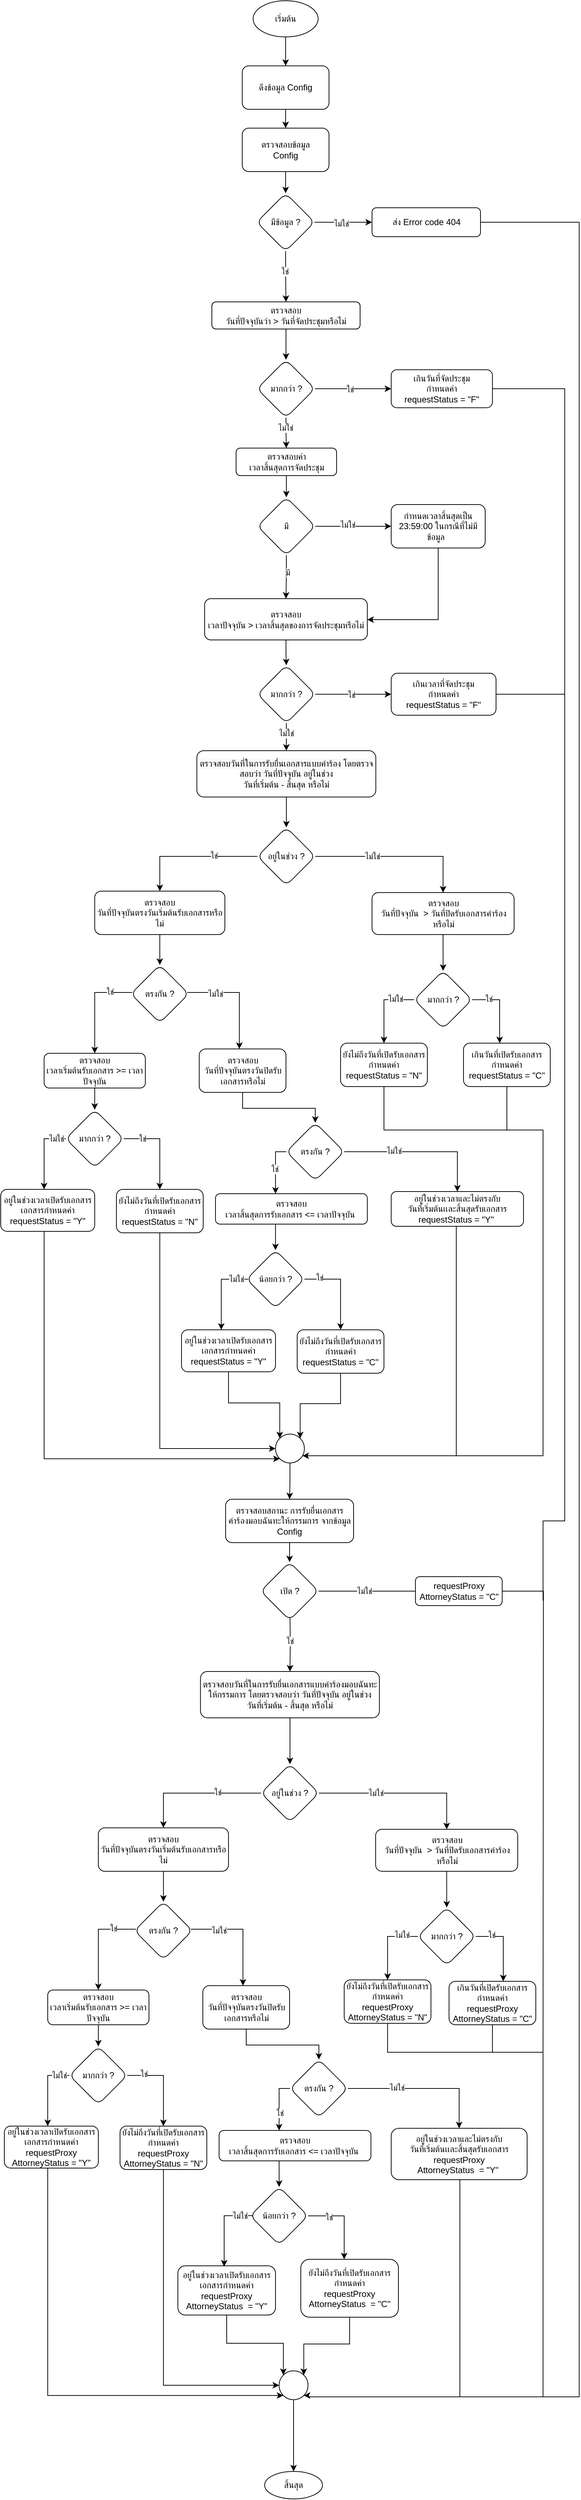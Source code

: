 <mxfile version="20.3.7" type="github" pages="2">
  <diagram id="lPwSiwmaaXrukdMeyInC" name="หน้า-1">
    <mxGraphModel dx="-656" dy="-391" grid="1" gridSize="10" guides="1" tooltips="1" connect="1" arrows="1" fold="1" page="1" pageScale="1" pageWidth="827" pageHeight="1169" math="0" shadow="0">
      <root>
        <mxCell id="0" />
        <mxCell id="1" parent="0" />
        <mxCell id="wf7TZzs-uNhkJIbmRCig-283" value="" style="edgeStyle=orthogonalEdgeStyle;rounded=0;orthogonalLoop=1;jettySize=auto;html=1;" parent="1" source="wf7TZzs-uNhkJIbmRCig-233" target="wf7TZzs-uNhkJIbmRCig-282" edge="1">
          <mxGeometry relative="1" as="geometry" />
        </mxCell>
        <mxCell id="wf7TZzs-uNhkJIbmRCig-233" value="เริ่มต้น" style="ellipse;whiteSpace=wrap;html=1;" parent="1" vertex="1">
          <mxGeometry x="2849" y="1180" width="90" height="50" as="geometry" />
        </mxCell>
        <mxCell id="wf7TZzs-uNhkJIbmRCig-284" value="" style="edgeStyle=orthogonalEdgeStyle;rounded=0;orthogonalLoop=1;jettySize=auto;html=1;entryX=0.5;entryY=0;entryDx=0;entryDy=0;" parent="1" source="wf7TZzs-uNhkJIbmRCig-282" target="wf7TZzs-uNhkJIbmRCig-267" edge="1">
          <mxGeometry relative="1" as="geometry" />
        </mxCell>
        <mxCell id="wf7TZzs-uNhkJIbmRCig-282" value="ดึงข้อมูล Config" style="rounded=1;whiteSpace=wrap;html=1;" parent="1" vertex="1">
          <mxGeometry x="2834" y="1270" width="120" height="60" as="geometry" />
        </mxCell>
        <mxCell id="wf7TZzs-uNhkJIbmRCig-236" value="ตรวจสอบ&lt;br&gt;วันที่ปัจจุบันว่า &amp;gt; วันที่จัดประชุมหรือไม่" style="rounded=1;whiteSpace=wrap;html=1;" parent="1" vertex="1">
          <mxGeometry x="2792" y="1596" width="205" height="37.5" as="geometry" />
        </mxCell>
        <mxCell id="wf7TZzs-uNhkJIbmRCig-238" value="มากกว่า ?" style="rhombus;whiteSpace=wrap;html=1;rounded=1;" parent="1" vertex="1">
          <mxGeometry x="2854.5" y="1676" width="80" height="80" as="geometry" />
        </mxCell>
        <mxCell id="wf7TZzs-uNhkJIbmRCig-239" value="" style="edgeStyle=orthogonalEdgeStyle;rounded=0;orthogonalLoop=1;jettySize=auto;html=1;" parent="1" source="wf7TZzs-uNhkJIbmRCig-236" target="wf7TZzs-uNhkJIbmRCig-238" edge="1">
          <mxGeometry relative="1" as="geometry" />
        </mxCell>
        <mxCell id="wf7TZzs-uNhkJIbmRCig-240" value="ตรวจสอบค่า&lt;br&gt;เวลาสิ้นสุดการจัดประชุม" style="whiteSpace=wrap;html=1;rounded=1;" parent="1" vertex="1">
          <mxGeometry x="2825.5" y="1798" width="139" height="38" as="geometry" />
        </mxCell>
        <mxCell id="wf7TZzs-uNhkJIbmRCig-241" value="" style="edgeStyle=orthogonalEdgeStyle;rounded=0;orthogonalLoop=1;jettySize=auto;html=1;" parent="1" source="wf7TZzs-uNhkJIbmRCig-238" target="wf7TZzs-uNhkJIbmRCig-240" edge="1">
          <mxGeometry relative="1" as="geometry" />
        </mxCell>
        <mxCell id="wf7TZzs-uNhkJIbmRCig-249" value="ไม่ใช่" style="edgeLabel;html=1;align=center;verticalAlign=middle;resizable=0;points=[];" parent="wf7TZzs-uNhkJIbmRCig-241" vertex="1" connectable="0">
          <mxGeometry x="-0.342" y="-1" relative="1" as="geometry">
            <mxPoint as="offset" />
          </mxGeometry>
        </mxCell>
        <mxCell id="wf7TZzs-uNhkJIbmRCig-250" style="edgeStyle=orthogonalEdgeStyle;rounded=0;orthogonalLoop=1;jettySize=auto;html=1;endArrow=none;endFill=0;" parent="1" source="wf7TZzs-uNhkJIbmRCig-242" edge="1">
          <mxGeometry relative="1" as="geometry">
            <mxPoint x="3250" y="3390" as="targetPoint" />
            <Array as="points">
              <mxPoint x="3280" y="1716" />
              <mxPoint x="3280" y="3280" />
            </Array>
          </mxGeometry>
        </mxCell>
        <mxCell id="wf7TZzs-uNhkJIbmRCig-242" value="เกินวันที่จัดประชุม&lt;br&gt;กำหนดค่า &lt;br&gt;requestStatus = &quot;F&quot;" style="whiteSpace=wrap;html=1;rounded=1;" parent="1" vertex="1">
          <mxGeometry x="3040" y="1689.75" width="140" height="52.5" as="geometry" />
        </mxCell>
        <mxCell id="wf7TZzs-uNhkJIbmRCig-243" value="" style="edgeStyle=orthogonalEdgeStyle;rounded=0;orthogonalLoop=1;jettySize=auto;html=1;" parent="1" source="wf7TZzs-uNhkJIbmRCig-238" target="wf7TZzs-uNhkJIbmRCig-242" edge="1">
          <mxGeometry relative="1" as="geometry" />
        </mxCell>
        <mxCell id="wf7TZzs-uNhkJIbmRCig-248" value="ใช่" style="edgeLabel;html=1;align=center;verticalAlign=middle;resizable=0;points=[];" parent="wf7TZzs-uNhkJIbmRCig-243" vertex="1" connectable="0">
          <mxGeometry x="-0.089" y="-1" relative="1" as="geometry">
            <mxPoint as="offset" />
          </mxGeometry>
        </mxCell>
        <mxCell id="wf7TZzs-uNhkJIbmRCig-244" value="มี" style="rhombus;whiteSpace=wrap;html=1;rounded=1;" parent="1" vertex="1">
          <mxGeometry x="2855" y="1866" width="80" height="80" as="geometry" />
        </mxCell>
        <mxCell id="wf7TZzs-uNhkJIbmRCig-245" value="" style="edgeStyle=orthogonalEdgeStyle;rounded=0;orthogonalLoop=1;jettySize=auto;html=1;" parent="1" source="wf7TZzs-uNhkJIbmRCig-240" target="wf7TZzs-uNhkJIbmRCig-244" edge="1">
          <mxGeometry relative="1" as="geometry" />
        </mxCell>
        <mxCell id="wf7TZzs-uNhkJIbmRCig-246" value="กำหนดเวลาสิ้นสุดเป็น&lt;br&gt;23:59:00 ในกรณีที่ไม่มีข้อมูล&amp;nbsp;&amp;nbsp;" style="whiteSpace=wrap;html=1;rounded=1;" parent="1" vertex="1">
          <mxGeometry x="3040" y="1876" width="130" height="60" as="geometry" />
        </mxCell>
        <mxCell id="wf7TZzs-uNhkJIbmRCig-247" value="" style="edgeStyle=orthogonalEdgeStyle;rounded=0;orthogonalLoop=1;jettySize=auto;html=1;" parent="1" source="wf7TZzs-uNhkJIbmRCig-244" target="wf7TZzs-uNhkJIbmRCig-246" edge="1">
          <mxGeometry relative="1" as="geometry" />
        </mxCell>
        <mxCell id="wf7TZzs-uNhkJIbmRCig-308" value="ไม่ใช่" style="edgeLabel;html=1;align=center;verticalAlign=middle;resizable=0;points=[];" parent="wf7TZzs-uNhkJIbmRCig-247" vertex="1" connectable="0">
          <mxGeometry x="-0.145" y="2" relative="1" as="geometry">
            <mxPoint as="offset" />
          </mxGeometry>
        </mxCell>
        <mxCell id="wf7TZzs-uNhkJIbmRCig-251" value="ตรวจสอบ&lt;br&gt;เวลาปัจจุบัน &amp;gt; เวลาสิ้นสุดของการจัดประชุมหรือไม่" style="whiteSpace=wrap;html=1;rounded=1;" parent="1" vertex="1">
          <mxGeometry x="2782" y="2006" width="225" height="57" as="geometry" />
        </mxCell>
        <mxCell id="wf7TZzs-uNhkJIbmRCig-252" value="" style="edgeStyle=orthogonalEdgeStyle;rounded=0;orthogonalLoop=1;jettySize=auto;html=1;" parent="1" source="wf7TZzs-uNhkJIbmRCig-244" target="wf7TZzs-uNhkJIbmRCig-251" edge="1">
          <mxGeometry relative="1" as="geometry" />
        </mxCell>
        <mxCell id="wf7TZzs-uNhkJIbmRCig-309" value="มี" style="edgeLabel;html=1;align=center;verticalAlign=middle;resizable=0;points=[];" parent="wf7TZzs-uNhkJIbmRCig-252" vertex="1" connectable="0">
          <mxGeometry x="-0.203" y="2" relative="1" as="geometry">
            <mxPoint as="offset" />
          </mxGeometry>
        </mxCell>
        <mxCell id="wf7TZzs-uNhkJIbmRCig-253" style="edgeStyle=orthogonalEdgeStyle;rounded=0;orthogonalLoop=1;jettySize=auto;html=1;" parent="1" source="wf7TZzs-uNhkJIbmRCig-246" target="wf7TZzs-uNhkJIbmRCig-251" edge="1">
          <mxGeometry relative="1" as="geometry">
            <Array as="points">
              <mxPoint x="3105" y="2035" />
            </Array>
          </mxGeometry>
        </mxCell>
        <mxCell id="wf7TZzs-uNhkJIbmRCig-256" value="มากกว่า ?" style="rhombus;whiteSpace=wrap;html=1;rounded=1;" parent="1" vertex="1">
          <mxGeometry x="2855" y="2098" width="80" height="80" as="geometry" />
        </mxCell>
        <mxCell id="wf7TZzs-uNhkJIbmRCig-257" value="" style="edgeStyle=orthogonalEdgeStyle;rounded=0;orthogonalLoop=1;jettySize=auto;html=1;" parent="1" source="wf7TZzs-uNhkJIbmRCig-251" target="wf7TZzs-uNhkJIbmRCig-256" edge="1">
          <mxGeometry relative="1" as="geometry" />
        </mxCell>
        <mxCell id="wf7TZzs-uNhkJIbmRCig-260" style="edgeStyle=orthogonalEdgeStyle;rounded=0;orthogonalLoop=1;jettySize=auto;html=1;endArrow=none;endFill=0;" parent="1" source="wf7TZzs-uNhkJIbmRCig-258" edge="1">
          <mxGeometry relative="1" as="geometry">
            <mxPoint x="3280" y="2138" as="targetPoint" />
          </mxGeometry>
        </mxCell>
        <mxCell id="wf7TZzs-uNhkJIbmRCig-258" value="เกินเวลาที่จัดประชุม&lt;br&gt;กำหนดค่า&lt;br&gt;requestStatus = &quot;F&quot;" style="whiteSpace=wrap;html=1;rounded=1;" parent="1" vertex="1">
          <mxGeometry x="3040" y="2109" width="145" height="58" as="geometry" />
        </mxCell>
        <mxCell id="wf7TZzs-uNhkJIbmRCig-259" value="" style="edgeStyle=orthogonalEdgeStyle;rounded=0;orthogonalLoop=1;jettySize=auto;html=1;" parent="1" source="wf7TZzs-uNhkJIbmRCig-256" target="wf7TZzs-uNhkJIbmRCig-258" edge="1">
          <mxGeometry relative="1" as="geometry" />
        </mxCell>
        <mxCell id="wf7TZzs-uNhkJIbmRCig-261" value="ใช่" style="edgeLabel;html=1;align=center;verticalAlign=middle;resizable=0;points=[];" parent="wf7TZzs-uNhkJIbmRCig-259" vertex="1" connectable="0">
          <mxGeometry x="-0.058" y="-1" relative="1" as="geometry">
            <mxPoint as="offset" />
          </mxGeometry>
        </mxCell>
        <mxCell id="wf7TZzs-uNhkJIbmRCig-286" value="" style="edgeStyle=orthogonalEdgeStyle;rounded=0;orthogonalLoop=1;jettySize=auto;html=1;" parent="1" source="wf7TZzs-uNhkJIbmRCig-262" target="wf7TZzs-uNhkJIbmRCig-285" edge="1">
          <mxGeometry relative="1" as="geometry" />
        </mxCell>
        <mxCell id="wf7TZzs-uNhkJIbmRCig-262" value="&lt;meta charset=&quot;utf-8&quot;&gt;&lt;span style=&quot;color: rgb(0, 0, 0); font-family: Helvetica; font-size: 12px; font-style: normal; font-variant-ligatures: normal; font-variant-caps: normal; font-weight: 400; letter-spacing: normal; orphans: 2; text-align: center; text-indent: 0px; text-transform: none; widows: 2; word-spacing: 0px; -webkit-text-stroke-width: 0px; background-color: rgb(248, 249, 250); text-decoration-thickness: initial; text-decoration-style: initial; text-decoration-color: initial; float: none; display: inline !important;&quot;&gt;ตรวจสอบวันที่ในการรับยื่นเอกสารแบบคำร้อง โดยตรวจสอบว่า วันที่ปัจจุบัน อยู่ในช่วง&lt;/span&gt;&lt;br style=&quot;color: rgb(0, 0, 0); font-family: Helvetica; font-size: 12px; font-style: normal; font-variant-ligatures: normal; font-variant-caps: normal; font-weight: 400; letter-spacing: normal; orphans: 2; text-align: center; text-indent: 0px; text-transform: none; widows: 2; word-spacing: 0px; -webkit-text-stroke-width: 0px; background-color: rgb(248, 249, 250); text-decoration-thickness: initial; text-decoration-style: initial; text-decoration-color: initial;&quot;&gt;&lt;span style=&quot;color: rgb(0, 0, 0); font-family: Helvetica; font-size: 12px; font-style: normal; font-variant-ligatures: normal; font-variant-caps: normal; font-weight: 400; letter-spacing: normal; orphans: 2; text-align: center; text-indent: 0px; text-transform: none; widows: 2; word-spacing: 0px; -webkit-text-stroke-width: 0px; background-color: rgb(248, 249, 250); text-decoration-thickness: initial; text-decoration-style: initial; text-decoration-color: initial; float: none; display: inline !important;&quot;&gt;วันที่เริ่มต้น - สิ้นสุด หรือไม่&lt;/span&gt;" style="whiteSpace=wrap;html=1;rounded=1;" parent="1" vertex="1">
          <mxGeometry x="2771.25" y="2216" width="247.5" height="64" as="geometry" />
        </mxCell>
        <mxCell id="wf7TZzs-uNhkJIbmRCig-263" value="" style="edgeStyle=orthogonalEdgeStyle;rounded=0;orthogonalLoop=1;jettySize=auto;html=1;" parent="1" source="wf7TZzs-uNhkJIbmRCig-256" target="wf7TZzs-uNhkJIbmRCig-262" edge="1">
          <mxGeometry relative="1" as="geometry" />
        </mxCell>
        <mxCell id="wf7TZzs-uNhkJIbmRCig-310" value="ไม่ใช่" style="edgeLabel;html=1;align=center;verticalAlign=middle;resizable=0;points=[];" parent="wf7TZzs-uNhkJIbmRCig-263" vertex="1" connectable="0">
          <mxGeometry x="-0.317" relative="1" as="geometry">
            <mxPoint y="1" as="offset" />
          </mxGeometry>
        </mxCell>
        <mxCell id="wf7TZzs-uNhkJIbmRCig-267" value="ตรวจสอบข้อมูล &lt;br&gt;Config" style="whiteSpace=wrap;html=1;rounded=1;glass=0;strokeWidth=1;shadow=0;" parent="1" vertex="1">
          <mxGeometry x="2834" y="1356" width="120" height="60" as="geometry" />
        </mxCell>
        <mxCell id="wf7TZzs-uNhkJIbmRCig-268" value="มีข้อมูล ?" style="rhombus;whiteSpace=wrap;html=1;rounded=1;glass=0;strokeWidth=1;shadow=0;" parent="1" vertex="1">
          <mxGeometry x="2854" y="1446" width="80" height="80" as="geometry" />
        </mxCell>
        <mxCell id="wf7TZzs-uNhkJIbmRCig-269" value="" style="edgeStyle=orthogonalEdgeStyle;rounded=0;orthogonalLoop=1;jettySize=auto;html=1;" parent="1" source="wf7TZzs-uNhkJIbmRCig-267" target="wf7TZzs-uNhkJIbmRCig-268" edge="1">
          <mxGeometry relative="1" as="geometry" />
        </mxCell>
        <mxCell id="wf7TZzs-uNhkJIbmRCig-270" style="edgeStyle=orthogonalEdgeStyle;rounded=0;orthogonalLoop=1;jettySize=auto;html=1;endArrow=none;endFill=0;" parent="1" source="wf7TZzs-uNhkJIbmRCig-271" edge="1">
          <mxGeometry relative="1" as="geometry">
            <mxPoint x="3250" y="4490" as="targetPoint" />
            <Array as="points">
              <mxPoint x="3300" y="1486" />
              <mxPoint x="3300" y="4490" />
            </Array>
          </mxGeometry>
        </mxCell>
        <mxCell id="wf7TZzs-uNhkJIbmRCig-271" value="ส่ง Error code 404" style="whiteSpace=wrap;html=1;rounded=1;glass=0;strokeWidth=1;shadow=0;" parent="1" vertex="1">
          <mxGeometry x="3013.5" y="1466" width="150" height="40" as="geometry" />
        </mxCell>
        <mxCell id="wf7TZzs-uNhkJIbmRCig-272" value="" style="edgeStyle=orthogonalEdgeStyle;rounded=0;orthogonalLoop=1;jettySize=auto;html=1;" parent="1" source="wf7TZzs-uNhkJIbmRCig-268" target="wf7TZzs-uNhkJIbmRCig-271" edge="1">
          <mxGeometry relative="1" as="geometry" />
        </mxCell>
        <mxCell id="wf7TZzs-uNhkJIbmRCig-273" value="ไม่ใช่" style="edgeLabel;html=1;align=center;verticalAlign=middle;resizable=0;points=[];" parent="wf7TZzs-uNhkJIbmRCig-272" vertex="1" connectable="0">
          <mxGeometry x="-0.08" y="-2" relative="1" as="geometry">
            <mxPoint as="offset" />
          </mxGeometry>
        </mxCell>
        <mxCell id="wf7TZzs-uNhkJIbmRCig-274" value="" style="edgeStyle=orthogonalEdgeStyle;rounded=0;orthogonalLoop=1;jettySize=auto;html=1;" parent="1" source="wf7TZzs-uNhkJIbmRCig-268" target="wf7TZzs-uNhkJIbmRCig-236" edge="1">
          <mxGeometry relative="1" as="geometry">
            <mxPoint x="2894" y="1594" as="targetPoint" />
          </mxGeometry>
        </mxCell>
        <mxCell id="wf7TZzs-uNhkJIbmRCig-275" value="ใช่" style="edgeLabel;html=1;align=center;verticalAlign=middle;resizable=0;points=[];" parent="wf7TZzs-uNhkJIbmRCig-274" vertex="1" connectable="0">
          <mxGeometry x="-0.209" y="-1" relative="1" as="geometry">
            <mxPoint as="offset" />
          </mxGeometry>
        </mxCell>
        <mxCell id="wf7TZzs-uNhkJIbmRCig-288" value="" style="edgeStyle=orthogonalEdgeStyle;rounded=0;orthogonalLoop=1;jettySize=auto;html=1;" parent="1" source="wf7TZzs-uNhkJIbmRCig-285" target="wf7TZzs-uNhkJIbmRCig-287" edge="1">
          <mxGeometry relative="1" as="geometry" />
        </mxCell>
        <mxCell id="wf7TZzs-uNhkJIbmRCig-289" value="ไม่ใช่" style="edgeLabel;html=1;align=center;verticalAlign=middle;resizable=0;points=[];" parent="wf7TZzs-uNhkJIbmRCig-288" vertex="1" connectable="0">
          <mxGeometry x="-0.069" y="1" relative="1" as="geometry">
            <mxPoint x="-27" y="1" as="offset" />
          </mxGeometry>
        </mxCell>
        <mxCell id="wf7TZzs-uNhkJIbmRCig-298" value="" style="edgeStyle=orthogonalEdgeStyle;rounded=0;orthogonalLoop=1;jettySize=auto;html=1;" parent="1" source="wf7TZzs-uNhkJIbmRCig-285" target="wf7TZzs-uNhkJIbmRCig-297" edge="1">
          <mxGeometry relative="1" as="geometry" />
        </mxCell>
        <mxCell id="wf7TZzs-uNhkJIbmRCig-299" value="ใช่" style="edgeLabel;html=1;align=center;verticalAlign=middle;resizable=0;points=[];" parent="wf7TZzs-uNhkJIbmRCig-298" vertex="1" connectable="0">
          <mxGeometry x="-0.355" y="-1" relative="1" as="geometry">
            <mxPoint x="-1" as="offset" />
          </mxGeometry>
        </mxCell>
        <mxCell id="wf7TZzs-uNhkJIbmRCig-285" value="อยู่ในช่วง ?" style="rhombus;whiteSpace=wrap;html=1;rounded=1;" parent="1" vertex="1">
          <mxGeometry x="2855" y="2322" width="80" height="80" as="geometry" />
        </mxCell>
        <mxCell id="wf7TZzs-uNhkJIbmRCig-291" value="" style="edgeStyle=orthogonalEdgeStyle;rounded=0;orthogonalLoop=1;jettySize=auto;html=1;" parent="1" source="wf7TZzs-uNhkJIbmRCig-287" target="wf7TZzs-uNhkJIbmRCig-290" edge="1">
          <mxGeometry relative="1" as="geometry" />
        </mxCell>
        <mxCell id="wf7TZzs-uNhkJIbmRCig-287" value="ตรวจสอบ&lt;br&gt;วันที่ปัจจุบัน&amp;nbsp; &amp;gt; วันที่ปิดรับเอกสารคำร้อง&lt;br&gt;หรือไม่" style="whiteSpace=wrap;html=1;rounded=1;" parent="1" vertex="1">
          <mxGeometry x="3013.5" y="2412" width="196.5" height="58" as="geometry" />
        </mxCell>
        <mxCell id="wf7TZzs-uNhkJIbmRCig-293" value="" style="edgeStyle=orthogonalEdgeStyle;rounded=0;orthogonalLoop=1;jettySize=auto;html=1;entryX=0.5;entryY=0;entryDx=0;entryDy=0;" parent="1" source="wf7TZzs-uNhkJIbmRCig-290" target="wf7TZzs-uNhkJIbmRCig-292" edge="1">
          <mxGeometry relative="1" as="geometry">
            <Array as="points">
              <mxPoint x="3030" y="2560" />
            </Array>
          </mxGeometry>
        </mxCell>
        <mxCell id="4UUopLr6q31j-0meangq-2" value="ไม่ใช่" style="edgeLabel;html=1;align=center;verticalAlign=middle;resizable=0;points=[];" vertex="1" connectable="0" parent="wf7TZzs-uNhkJIbmRCig-293">
          <mxGeometry x="-0.484" y="-1" relative="1" as="geometry">
            <mxPoint as="offset" />
          </mxGeometry>
        </mxCell>
        <mxCell id="wf7TZzs-uNhkJIbmRCig-295" value="" style="edgeStyle=orthogonalEdgeStyle;rounded=0;orthogonalLoop=1;jettySize=auto;html=1;" parent="1" source="wf7TZzs-uNhkJIbmRCig-290" target="wf7TZzs-uNhkJIbmRCig-294" edge="1">
          <mxGeometry relative="1" as="geometry">
            <Array as="points">
              <mxPoint x="3190" y="2560" />
            </Array>
          </mxGeometry>
        </mxCell>
        <mxCell id="4UUopLr6q31j-0meangq-1" value="ใช่" style="edgeLabel;html=1;align=center;verticalAlign=middle;resizable=0;points=[];" vertex="1" connectable="0" parent="wf7TZzs-uNhkJIbmRCig-295">
          <mxGeometry x="-0.537" y="1" relative="1" as="geometry">
            <mxPoint as="offset" />
          </mxGeometry>
        </mxCell>
        <mxCell id="wf7TZzs-uNhkJIbmRCig-290" value="มากกว่า ?" style="rhombus;whiteSpace=wrap;html=1;rounded=1;" parent="1" vertex="1">
          <mxGeometry x="3071.75" y="2520" width="80" height="80" as="geometry" />
        </mxCell>
        <mxCell id="wf7TZzs-uNhkJIbmRCig-353" style="edgeStyle=orthogonalEdgeStyle;rounded=0;orthogonalLoop=1;jettySize=auto;html=1;endArrow=none;endFill=0;" parent="1" source="wf7TZzs-uNhkJIbmRCig-292" edge="1">
          <mxGeometry relative="1" as="geometry">
            <mxPoint x="3130" y="3180" as="targetPoint" />
            <Array as="points">
              <mxPoint x="3030" y="2740" />
              <mxPoint x="3250" y="2740" />
              <mxPoint x="3250" y="3190" />
              <mxPoint x="3130" y="3190" />
            </Array>
          </mxGeometry>
        </mxCell>
        <mxCell id="wf7TZzs-uNhkJIbmRCig-292" value="ยังไม่ถึงวันที่เปิดรับเอกสารกำหนดค่า&lt;br&gt;requestStatus = &quot;N&quot;" style="whiteSpace=wrap;html=1;rounded=1;" parent="1" vertex="1">
          <mxGeometry x="2970" y="2620" width="120" height="60" as="geometry" />
        </mxCell>
        <mxCell id="wf7TZzs-uNhkJIbmRCig-447" style="edgeStyle=orthogonalEdgeStyle;rounded=0;orthogonalLoop=1;jettySize=auto;html=1;endArrow=none;endFill=0;" parent="1" source="wf7TZzs-uNhkJIbmRCig-294" edge="1">
          <mxGeometry relative="1" as="geometry">
            <mxPoint x="3200" y="2740" as="targetPoint" />
          </mxGeometry>
        </mxCell>
        <mxCell id="wf7TZzs-uNhkJIbmRCig-294" value="เกินวันที่เปิดรับเอกสาร&lt;br&gt;กำหนดค่า&lt;br&gt;requestStatus = &quot;C&quot;" style="whiteSpace=wrap;html=1;rounded=1;" parent="1" vertex="1">
          <mxGeometry x="3140" y="2620" width="120" height="60" as="geometry" />
        </mxCell>
        <mxCell id="wf7TZzs-uNhkJIbmRCig-301" value="" style="edgeStyle=orthogonalEdgeStyle;rounded=0;orthogonalLoop=1;jettySize=auto;html=1;" parent="1" source="wf7TZzs-uNhkJIbmRCig-297" target="wf7TZzs-uNhkJIbmRCig-300" edge="1">
          <mxGeometry relative="1" as="geometry" />
        </mxCell>
        <mxCell id="wf7TZzs-uNhkJIbmRCig-297" value="ตรวจสอบ&lt;br&gt;วันที่ปัจจุบันตรงวันเริ่มต้นรับเอกสารหรือไม่" style="whiteSpace=wrap;html=1;rounded=1;" parent="1" vertex="1">
          <mxGeometry x="2630" y="2410" width="180" height="60" as="geometry" />
        </mxCell>
        <mxCell id="wf7TZzs-uNhkJIbmRCig-303" value="" style="edgeStyle=orthogonalEdgeStyle;rounded=0;orthogonalLoop=1;jettySize=auto;html=1;" parent="1" source="wf7TZzs-uNhkJIbmRCig-300" target="wf7TZzs-uNhkJIbmRCig-302" edge="1">
          <mxGeometry relative="1" as="geometry">
            <Array as="points">
              <mxPoint x="2630" y="2550" />
            </Array>
          </mxGeometry>
        </mxCell>
        <mxCell id="wf7TZzs-uNhkJIbmRCig-306" value="ใช่" style="edgeLabel;html=1;align=center;verticalAlign=middle;resizable=0;points=[];" parent="wf7TZzs-uNhkJIbmRCig-303" vertex="1" connectable="0">
          <mxGeometry x="-0.541" y="-1" relative="1" as="geometry">
            <mxPoint as="offset" />
          </mxGeometry>
        </mxCell>
        <mxCell id="wf7TZzs-uNhkJIbmRCig-305" value="" style="edgeStyle=orthogonalEdgeStyle;rounded=0;orthogonalLoop=1;jettySize=auto;html=1;" parent="1" source="wf7TZzs-uNhkJIbmRCig-300" target="wf7TZzs-uNhkJIbmRCig-304" edge="1">
          <mxGeometry relative="1" as="geometry">
            <Array as="points">
              <mxPoint x="2830" y="2550" />
            </Array>
          </mxGeometry>
        </mxCell>
        <mxCell id="wf7TZzs-uNhkJIbmRCig-307" value="ไม่ใช่" style="edgeLabel;html=1;align=center;verticalAlign=middle;resizable=0;points=[];" parent="wf7TZzs-uNhkJIbmRCig-305" vertex="1" connectable="0">
          <mxGeometry x="-0.626" y="1" relative="1" as="geometry">
            <mxPoint x="11" y="3" as="offset" />
          </mxGeometry>
        </mxCell>
        <mxCell id="wf7TZzs-uNhkJIbmRCig-300" value="ตรงกัน ?" style="rhombus;whiteSpace=wrap;html=1;rounded=1;" parent="1" vertex="1">
          <mxGeometry x="2680" y="2512" width="80" height="80" as="geometry" />
        </mxCell>
        <mxCell id="wf7TZzs-uNhkJIbmRCig-312" value="" style="edgeStyle=orthogonalEdgeStyle;rounded=0;orthogonalLoop=1;jettySize=auto;html=1;" parent="1" source="wf7TZzs-uNhkJIbmRCig-302" target="wf7TZzs-uNhkJIbmRCig-311" edge="1">
          <mxGeometry relative="1" as="geometry" />
        </mxCell>
        <mxCell id="wf7TZzs-uNhkJIbmRCig-302" value="ตรวจสอบ&lt;br&gt;เวลาเริ่มต้นรับเอกสาร &amp;gt;= เวลาปัจจุบัน" style="whiteSpace=wrap;html=1;rounded=1;" parent="1" vertex="1">
          <mxGeometry x="2560" y="2634" width="140" height="48" as="geometry" />
        </mxCell>
        <mxCell id="wf7TZzs-uNhkJIbmRCig-322" value="" style="edgeStyle=orthogonalEdgeStyle;rounded=0;orthogonalLoop=1;jettySize=auto;html=1;" parent="1" source="wf7TZzs-uNhkJIbmRCig-304" target="wf7TZzs-uNhkJIbmRCig-321" edge="1">
          <mxGeometry relative="1" as="geometry">
            <Array as="points">
              <mxPoint x="2834" y="2710" />
              <mxPoint x="2935" y="2710" />
            </Array>
          </mxGeometry>
        </mxCell>
        <mxCell id="wf7TZzs-uNhkJIbmRCig-304" value="ตรวจสอบ&lt;br&gt;วันที่ปัจจุบันตรงวันปิดรับเอกสารหรือไม่" style="whiteSpace=wrap;html=1;rounded=1;" parent="1" vertex="1">
          <mxGeometry x="2774.5" y="2628" width="120" height="60" as="geometry" />
        </mxCell>
        <mxCell id="wf7TZzs-uNhkJIbmRCig-315" value="" style="edgeStyle=orthogonalEdgeStyle;rounded=0;orthogonalLoop=1;jettySize=auto;html=1;" parent="1" source="wf7TZzs-uNhkJIbmRCig-311" target="wf7TZzs-uNhkJIbmRCig-314" edge="1">
          <mxGeometry relative="1" as="geometry">
            <Array as="points">
              <mxPoint x="2560" y="2752" />
            </Array>
          </mxGeometry>
        </mxCell>
        <mxCell id="4UUopLr6q31j-0meangq-3" value="ไม่ใช่" style="edgeLabel;html=1;align=center;verticalAlign=middle;resizable=0;points=[];" vertex="1" connectable="0" parent="wf7TZzs-uNhkJIbmRCig-315">
          <mxGeometry x="-0.606" relative="1" as="geometry">
            <mxPoint x="6" as="offset" />
          </mxGeometry>
        </mxCell>
        <mxCell id="wf7TZzs-uNhkJIbmRCig-318" value="" style="edgeStyle=orthogonalEdgeStyle;rounded=0;orthogonalLoop=1;jettySize=auto;html=1;" parent="1" source="wf7TZzs-uNhkJIbmRCig-311" target="wf7TZzs-uNhkJIbmRCig-317" edge="1">
          <mxGeometry relative="1" as="geometry">
            <Array as="points">
              <mxPoint x="2720" y="2752" />
            </Array>
          </mxGeometry>
        </mxCell>
        <mxCell id="4UUopLr6q31j-0meangq-4" value="ใช่" style="edgeLabel;html=1;align=center;verticalAlign=middle;resizable=0;points=[];" vertex="1" connectable="0" parent="wf7TZzs-uNhkJIbmRCig-318">
          <mxGeometry x="-0.569" relative="1" as="geometry">
            <mxPoint as="offset" />
          </mxGeometry>
        </mxCell>
        <mxCell id="wf7TZzs-uNhkJIbmRCig-311" value="มากกว่า ?" style="rhombus;whiteSpace=wrap;html=1;rounded=1;" parent="1" vertex="1">
          <mxGeometry x="2590" y="2712" width="80" height="80" as="geometry" />
        </mxCell>
        <mxCell id="wf7TZzs-uNhkJIbmRCig-348" style="edgeStyle=orthogonalEdgeStyle;rounded=0;orthogonalLoop=1;jettySize=auto;html=1;entryX=0;entryY=1;entryDx=0;entryDy=0;" parent="1" source="wf7TZzs-uNhkJIbmRCig-314" target="wf7TZzs-uNhkJIbmRCig-347" edge="1">
          <mxGeometry relative="1" as="geometry">
            <Array as="points">
              <mxPoint x="2560" y="3194" />
            </Array>
          </mxGeometry>
        </mxCell>
        <mxCell id="wf7TZzs-uNhkJIbmRCig-314" value="อยู่ในช่วงเวลาเปิดรับเอกสารเอกสารกำหนดค่า&lt;br&gt;requestStatus = &quot;Y&quot;" style="whiteSpace=wrap;html=1;rounded=1;" parent="1" vertex="1">
          <mxGeometry x="2500" y="2822" width="130" height="58" as="geometry" />
        </mxCell>
        <mxCell id="wf7TZzs-uNhkJIbmRCig-349" style="edgeStyle=orthogonalEdgeStyle;rounded=0;orthogonalLoop=1;jettySize=auto;html=1;" parent="1" source="wf7TZzs-uNhkJIbmRCig-317" target="wf7TZzs-uNhkJIbmRCig-347" edge="1">
          <mxGeometry relative="1" as="geometry">
            <Array as="points">
              <mxPoint x="2720" y="3180" />
            </Array>
          </mxGeometry>
        </mxCell>
        <mxCell id="wf7TZzs-uNhkJIbmRCig-317" value="ยังไม่ถึงวันที่เปิดรับเอกสารกำหนดค่า&lt;br&gt;requestStatus = &quot;N&quot;" style="whiteSpace=wrap;html=1;rounded=1;" parent="1" vertex="1">
          <mxGeometry x="2660" y="2822" width="120" height="60" as="geometry" />
        </mxCell>
        <mxCell id="wf7TZzs-uNhkJIbmRCig-324" value="" style="edgeStyle=orthogonalEdgeStyle;rounded=0;orthogonalLoop=1;jettySize=auto;html=1;" parent="1" source="wf7TZzs-uNhkJIbmRCig-321" target="wf7TZzs-uNhkJIbmRCig-323" edge="1">
          <mxGeometry relative="1" as="geometry" />
        </mxCell>
        <mxCell id="wf7TZzs-uNhkJIbmRCig-325" value="ไม่ใช่" style="edgeLabel;html=1;align=center;verticalAlign=middle;resizable=0;points=[];" parent="wf7TZzs-uNhkJIbmRCig-324" vertex="1" connectable="0">
          <mxGeometry x="-0.353" y="1" relative="1" as="geometry">
            <mxPoint as="offset" />
          </mxGeometry>
        </mxCell>
        <mxCell id="wf7TZzs-uNhkJIbmRCig-335" style="edgeStyle=orthogonalEdgeStyle;rounded=0;orthogonalLoop=1;jettySize=auto;html=1;" parent="1" source="wf7TZzs-uNhkJIbmRCig-321" target="wf7TZzs-uNhkJIbmRCig-328" edge="1">
          <mxGeometry relative="1" as="geometry">
            <Array as="points">
              <mxPoint x="2880" y="2770" />
            </Array>
          </mxGeometry>
        </mxCell>
        <mxCell id="4UUopLr6q31j-0meangq-5" value="ใช่" style="edgeLabel;html=1;align=center;verticalAlign=middle;resizable=0;points=[];" vertex="1" connectable="0" parent="wf7TZzs-uNhkJIbmRCig-335">
          <mxGeometry x="0.069" y="-1" relative="1" as="geometry">
            <mxPoint as="offset" />
          </mxGeometry>
        </mxCell>
        <mxCell id="wf7TZzs-uNhkJIbmRCig-321" value="ตรงกัน ?" style="rhombus;whiteSpace=wrap;html=1;rounded=1;" parent="1" vertex="1">
          <mxGeometry x="2895" y="2730" width="80" height="80" as="geometry" />
        </mxCell>
        <mxCell id="wf7TZzs-uNhkJIbmRCig-352" style="edgeStyle=orthogonalEdgeStyle;rounded=0;orthogonalLoop=1;jettySize=auto;html=1;" parent="1" source="wf7TZzs-uNhkJIbmRCig-323" target="wf7TZzs-uNhkJIbmRCig-347" edge="1">
          <mxGeometry relative="1" as="geometry">
            <Array as="points">
              <mxPoint x="3130" y="3190" />
            </Array>
          </mxGeometry>
        </mxCell>
        <mxCell id="wf7TZzs-uNhkJIbmRCig-323" value="อยู่ในช่วงเวลาและไม่ตรงกับ&lt;br&gt;วันที่เริ่มต้นเเละสิ้นสุดรับเอกสาร&lt;br&gt;requestStatus = &quot;Y&quot;&amp;nbsp;" style="whiteSpace=wrap;html=1;rounded=1;" parent="1" vertex="1">
          <mxGeometry x="3040" y="2825" width="183" height="48" as="geometry" />
        </mxCell>
        <mxCell id="wf7TZzs-uNhkJIbmRCig-328" value="ตรวจสอบ&lt;br&gt;เวลาสิ้นสุดการรับเอกสาร &amp;lt;= เวลาปัจจุบัน&amp;nbsp;" style="whiteSpace=wrap;html=1;rounded=1;" parent="1" vertex="1">
          <mxGeometry x="2797" y="2828" width="210" height="42" as="geometry" />
        </mxCell>
        <mxCell id="wf7TZzs-uNhkJIbmRCig-331" value="น้อยกว่า ?" style="rhombus;whiteSpace=wrap;html=1;rounded=1;" parent="1" vertex="1">
          <mxGeometry x="2840" y="2906" width="80" height="80" as="geometry" />
        </mxCell>
        <mxCell id="wf7TZzs-uNhkJIbmRCig-327" value="" style="edgeStyle=orthogonalEdgeStyle;rounded=0;orthogonalLoop=1;jettySize=auto;html=1;" parent="1" source="wf7TZzs-uNhkJIbmRCig-328" target="wf7TZzs-uNhkJIbmRCig-331" edge="1">
          <mxGeometry relative="1" as="geometry">
            <Array as="points">
              <mxPoint x="2880" y="2880" />
              <mxPoint x="2880" y="2880" />
            </Array>
          </mxGeometry>
        </mxCell>
        <mxCell id="wf7TZzs-uNhkJIbmRCig-350" style="edgeStyle=orthogonalEdgeStyle;rounded=0;orthogonalLoop=1;jettySize=auto;html=1;entryX=0;entryY=0;entryDx=0;entryDy=0;" parent="1" source="wf7TZzs-uNhkJIbmRCig-332" target="wf7TZzs-uNhkJIbmRCig-347" edge="1">
          <mxGeometry relative="1" as="geometry" />
        </mxCell>
        <mxCell id="wf7TZzs-uNhkJIbmRCig-332" value="อยู่ในช่วงเวลาเปิดรับเอกสารเอกสารกำหนดค่า&lt;br&gt;requestStatus = &quot;Y&quot;" style="whiteSpace=wrap;html=1;rounded=1;" parent="1" vertex="1">
          <mxGeometry x="2750" y="3016" width="130" height="58" as="geometry" />
        </mxCell>
        <mxCell id="wf7TZzs-uNhkJIbmRCig-329" value="" style="edgeStyle=orthogonalEdgeStyle;rounded=0;orthogonalLoop=1;jettySize=auto;html=1;exitX=0.027;exitY=0.501;exitDx=0;exitDy=0;exitPerimeter=0;" parent="1" source="wf7TZzs-uNhkJIbmRCig-331" edge="1">
          <mxGeometry relative="1" as="geometry">
            <Array as="points">
              <mxPoint x="2805" y="2946" />
            </Array>
            <mxPoint x="2835" y="2946" as="sourcePoint" />
            <mxPoint x="2805" y="3016" as="targetPoint" />
          </mxGeometry>
        </mxCell>
        <mxCell id="4UUopLr6q31j-0meangq-6" value="ไม่ใช่" style="edgeLabel;html=1;align=center;verticalAlign=middle;resizable=0;points=[];" vertex="1" connectable="0" parent="wf7TZzs-uNhkJIbmRCig-329">
          <mxGeometry x="-0.687" y="3" relative="1" as="geometry">
            <mxPoint x="1" y="-3" as="offset" />
          </mxGeometry>
        </mxCell>
        <mxCell id="wf7TZzs-uNhkJIbmRCig-351" style="edgeStyle=orthogonalEdgeStyle;rounded=0;orthogonalLoop=1;jettySize=auto;html=1;entryX=1;entryY=0;entryDx=0;entryDy=0;" parent="1" source="wf7TZzs-uNhkJIbmRCig-333" target="wf7TZzs-uNhkJIbmRCig-347" edge="1">
          <mxGeometry relative="1" as="geometry" />
        </mxCell>
        <mxCell id="wf7TZzs-uNhkJIbmRCig-333" value="ยังไม่ถึงวันที่เปิดรับเอกสารกำหนดค่า&lt;br&gt;requestStatus = &quot;C&quot;" style="whiteSpace=wrap;html=1;rounded=1;" parent="1" vertex="1">
          <mxGeometry x="2910" y="3016" width="120" height="60" as="geometry" />
        </mxCell>
        <mxCell id="wf7TZzs-uNhkJIbmRCig-330" value="" style="edgeStyle=orthogonalEdgeStyle;rounded=0;orthogonalLoop=1;jettySize=auto;html=1;" parent="1" source="wf7TZzs-uNhkJIbmRCig-331" target="wf7TZzs-uNhkJIbmRCig-333" edge="1">
          <mxGeometry relative="1" as="geometry">
            <Array as="points">
              <mxPoint x="2970" y="2946" />
            </Array>
          </mxGeometry>
        </mxCell>
        <mxCell id="4UUopLr6q31j-0meangq-7" value="ใช่" style="edgeLabel;html=1;align=center;verticalAlign=middle;resizable=0;points=[];" vertex="1" connectable="0" parent="wf7TZzs-uNhkJIbmRCig-330">
          <mxGeometry x="-0.651" y="2" relative="1" as="geometry">
            <mxPoint as="offset" />
          </mxGeometry>
        </mxCell>
        <mxCell id="wf7TZzs-uNhkJIbmRCig-355" value="" style="edgeStyle=orthogonalEdgeStyle;rounded=0;orthogonalLoop=1;jettySize=auto;html=1;" parent="1" source="wf7TZzs-uNhkJIbmRCig-347" target="wf7TZzs-uNhkJIbmRCig-337" edge="1">
          <mxGeometry relative="1" as="geometry" />
        </mxCell>
        <mxCell id="wf7TZzs-uNhkJIbmRCig-347" value="" style="ellipse;whiteSpace=wrap;html=1;aspect=fixed;" parent="1" vertex="1">
          <mxGeometry x="2880" y="3160" width="40" height="40" as="geometry" />
        </mxCell>
        <mxCell id="wf7TZzs-uNhkJIbmRCig-337" value="ตรวจสอบสถานะ การรับยื่นเอกสารคำร้องมอบฉันทะให้กรรมการ จากข้อมูล Config" style="rounded=1;whiteSpace=wrap;html=1;" parent="1" vertex="1">
          <mxGeometry x="2811" y="3250" width="177" height="60" as="geometry" />
        </mxCell>
        <mxCell id="wf7TZzs-uNhkJIbmRCig-338" value="" style="edgeStyle=orthogonalEdgeStyle;rounded=0;orthogonalLoop=1;jettySize=auto;html=1;endArrow=classic;endFill=1;entryX=0.5;entryY=0;entryDx=0;entryDy=0;" parent="1" target="wf7TZzs-uNhkJIbmRCig-383" edge="1">
          <mxGeometry relative="1" as="geometry">
            <mxPoint x="2900.067" y="3480.0" as="targetPoint" />
            <mxPoint x="2900" y="3410" as="sourcePoint" />
            <Array as="points" />
          </mxGeometry>
        </mxCell>
        <mxCell id="wf7TZzs-uNhkJIbmRCig-339" value="ใช่" style="edgeLabel;html=1;align=center;verticalAlign=middle;resizable=0;points=[];" parent="wf7TZzs-uNhkJIbmRCig-338" vertex="1" connectable="0">
          <mxGeometry x="-0.081" y="-1" relative="1" as="geometry">
            <mxPoint as="offset" />
          </mxGeometry>
        </mxCell>
        <mxCell id="wf7TZzs-uNhkJIbmRCig-340" value="เปิด ?" style="rhombus;whiteSpace=wrap;html=1;rounded=1;" parent="1" vertex="1">
          <mxGeometry x="2859.5" y="3337" width="80" height="80" as="geometry" />
        </mxCell>
        <mxCell id="wf7TZzs-uNhkJIbmRCig-356" style="edgeStyle=orthogonalEdgeStyle;rounded=0;orthogonalLoop=1;jettySize=auto;html=1;endArrow=none;endFill=0;" parent="1" source="wf7TZzs-uNhkJIbmRCig-341" edge="1">
          <mxGeometry relative="1" as="geometry">
            <mxPoint x="3250" y="4020" as="targetPoint" />
          </mxGeometry>
        </mxCell>
        <mxCell id="wf7TZzs-uNhkJIbmRCig-341" value="requestProxy&lt;br&gt;AttorneyStatus&amp;nbsp;= &quot;C&quot;" style="whiteSpace=wrap;html=1;rounded=1;" parent="1" vertex="1">
          <mxGeometry x="3073.5" y="3357" width="120" height="40" as="geometry" />
        </mxCell>
        <mxCell id="wf7TZzs-uNhkJIbmRCig-343" value="" style="edgeStyle=orthogonalEdgeStyle;rounded=0;orthogonalLoop=1;jettySize=auto;html=1;endArrow=classic;endFill=1;" parent="1" source="wf7TZzs-uNhkJIbmRCig-337" target="wf7TZzs-uNhkJIbmRCig-340" edge="1">
          <mxGeometry relative="1" as="geometry" />
        </mxCell>
        <mxCell id="wf7TZzs-uNhkJIbmRCig-344" style="edgeStyle=orthogonalEdgeStyle;rounded=0;orthogonalLoop=1;jettySize=auto;html=1;endArrow=none;endFill=0;entryX=0;entryY=0.5;entryDx=0;entryDy=0;" parent="1" source="wf7TZzs-uNhkJIbmRCig-340" target="wf7TZzs-uNhkJIbmRCig-341" edge="1">
          <mxGeometry relative="1" as="geometry">
            <mxPoint x="3341" y="3377" as="targetPoint" />
          </mxGeometry>
        </mxCell>
        <mxCell id="wf7TZzs-uNhkJIbmRCig-345" value="ไม่ใช่" style="edgeLabel;html=1;align=center;verticalAlign=middle;resizable=0;points=[];" parent="wf7TZzs-uNhkJIbmRCig-344" vertex="1" connectable="0">
          <mxGeometry x="0.021" relative="1" as="geometry">
            <mxPoint x="-5" as="offset" />
          </mxGeometry>
        </mxCell>
        <mxCell id="wf7TZzs-uNhkJIbmRCig-383" value="&lt;span style=&quot;color: rgb(0, 0, 0); font-family: Helvetica; font-size: 12px; font-style: normal; font-variant-ligatures: normal; font-variant-caps: normal; font-weight: 400; letter-spacing: normal; orphans: 2; text-align: center; text-indent: 0px; text-transform: none; widows: 2; word-spacing: 0px; -webkit-text-stroke-width: 0px; background-color: rgb(248, 249, 250); text-decoration-thickness: initial; text-decoration-style: initial; text-decoration-color: initial; float: none; display: inline !important;&quot;&gt;ตรวจสอบวันที่ในการรับยื่นเอกสารแบบคำร้องมอบฉันทะให้กรรมการ โดยตรวจสอบว่า วันที่ปัจจุบัน อยู่ในช่วง&lt;/span&gt;&lt;br style=&quot;color: rgb(0, 0, 0); font-family: Helvetica; font-size: 12px; font-style: normal; font-variant-ligatures: normal; font-variant-caps: normal; font-weight: 400; letter-spacing: normal; orphans: 2; text-align: center; text-indent: 0px; text-transform: none; widows: 2; word-spacing: 0px; -webkit-text-stroke-width: 0px; background-color: rgb(248, 249, 250); text-decoration-thickness: initial; text-decoration-style: initial; text-decoration-color: initial;&quot;&gt;&lt;span style=&quot;color: rgb(0, 0, 0); font-family: Helvetica; font-size: 12px; font-style: normal; font-variant-ligatures: normal; font-variant-caps: normal; font-weight: 400; letter-spacing: normal; orphans: 2; text-align: center; text-indent: 0px; text-transform: none; widows: 2; word-spacing: 0px; -webkit-text-stroke-width: 0px; background-color: rgb(248, 249, 250); text-decoration-thickness: initial; text-decoration-style: initial; text-decoration-color: initial; float: none; display: inline !important;&quot;&gt;วันที่เริ่มต้น - สิ้นสุด หรือไม่&lt;/span&gt;" style="whiteSpace=wrap;html=1;rounded=1;" parent="1" vertex="1">
          <mxGeometry x="2776.25" y="3488" width="247.5" height="64" as="geometry" />
        </mxCell>
        <mxCell id="wf7TZzs-uNhkJIbmRCig-390" value="อยู่ในช่วง ?" style="rhombus;whiteSpace=wrap;html=1;rounded=1;" parent="1" vertex="1">
          <mxGeometry x="2860" y="3616" width="80" height="80" as="geometry" />
        </mxCell>
        <mxCell id="wf7TZzs-uNhkJIbmRCig-382" value="" style="edgeStyle=orthogonalEdgeStyle;rounded=0;orthogonalLoop=1;jettySize=auto;html=1;" parent="1" source="wf7TZzs-uNhkJIbmRCig-383" target="wf7TZzs-uNhkJIbmRCig-390" edge="1">
          <mxGeometry relative="1" as="geometry" />
        </mxCell>
        <mxCell id="wf7TZzs-uNhkJIbmRCig-392" value="ตรวจสอบ&lt;br&gt;วันที่ปัจจุบัน&amp;nbsp; &amp;gt; วันที่ปิดรับเอกสารคำร้อง&lt;br&gt;หรือไม่" style="whiteSpace=wrap;html=1;rounded=1;" parent="1" vertex="1">
          <mxGeometry x="3018.5" y="3706" width="196.5" height="58" as="geometry" />
        </mxCell>
        <mxCell id="wf7TZzs-uNhkJIbmRCig-386" value="" style="edgeStyle=orthogonalEdgeStyle;rounded=0;orthogonalLoop=1;jettySize=auto;html=1;" parent="1" source="wf7TZzs-uNhkJIbmRCig-390" target="wf7TZzs-uNhkJIbmRCig-392" edge="1">
          <mxGeometry relative="1" as="geometry" />
        </mxCell>
        <mxCell id="wf7TZzs-uNhkJIbmRCig-387" value="ไม่ใช่" style="edgeLabel;html=1;align=center;verticalAlign=middle;resizable=0;points=[];" parent="wf7TZzs-uNhkJIbmRCig-386" vertex="1" connectable="0">
          <mxGeometry x="-0.069" y="1" relative="1" as="geometry">
            <mxPoint x="-27" y="1" as="offset" />
          </mxGeometry>
        </mxCell>
        <mxCell id="wf7TZzs-uNhkJIbmRCig-395" value="มากกว่า ?" style="rhombus;whiteSpace=wrap;html=1;rounded=1;" parent="1" vertex="1">
          <mxGeometry x="3076.75" y="3814" width="80" height="80" as="geometry" />
        </mxCell>
        <mxCell id="wf7TZzs-uNhkJIbmRCig-391" value="" style="edgeStyle=orthogonalEdgeStyle;rounded=0;orthogonalLoop=1;jettySize=auto;html=1;" parent="1" source="wf7TZzs-uNhkJIbmRCig-392" target="wf7TZzs-uNhkJIbmRCig-395" edge="1">
          <mxGeometry relative="1" as="geometry" />
        </mxCell>
        <mxCell id="wf7TZzs-uNhkJIbmRCig-396" style="edgeStyle=orthogonalEdgeStyle;rounded=0;orthogonalLoop=1;jettySize=auto;html=1;endArrow=none;endFill=0;" parent="1" source="wf7TZzs-uNhkJIbmRCig-397" edge="1">
          <mxGeometry relative="1" as="geometry">
            <mxPoint x="3140" y="4490" as="targetPoint" />
            <Array as="points">
              <mxPoint x="3035" y="4014" />
              <mxPoint x="3250" y="4014" />
              <mxPoint x="3250" y="4490" />
              <mxPoint x="3130" y="4490" />
            </Array>
          </mxGeometry>
        </mxCell>
        <mxCell id="wf7TZzs-uNhkJIbmRCig-397" value="ยังไม่ถึงวันที่เปิดรับเอกสารกำหนดค่า&lt;br&gt;requestProxy&lt;br&gt;AttorneyStatus&amp;nbsp;= &quot;N&quot;" style="whiteSpace=wrap;html=1;rounded=1;" parent="1" vertex="1">
          <mxGeometry x="2975" y="3914" width="120" height="60" as="geometry" />
        </mxCell>
        <mxCell id="wf7TZzs-uNhkJIbmRCig-393" value="" style="edgeStyle=orthogonalEdgeStyle;rounded=0;orthogonalLoop=1;jettySize=auto;html=1;entryX=0.5;entryY=0;entryDx=0;entryDy=0;" parent="1" source="wf7TZzs-uNhkJIbmRCig-395" target="wf7TZzs-uNhkJIbmRCig-397" edge="1">
          <mxGeometry relative="1" as="geometry">
            <Array as="points">
              <mxPoint x="3035" y="3854" />
            </Array>
          </mxGeometry>
        </mxCell>
        <mxCell id="4UUopLr6q31j-0meangq-9" value="ไม่ใช่" style="edgeLabel;html=1;align=center;verticalAlign=middle;resizable=0;points=[];" vertex="1" connectable="0" parent="wf7TZzs-uNhkJIbmRCig-393">
          <mxGeometry x="-0.559" y="-2" relative="1" as="geometry">
            <mxPoint as="offset" />
          </mxGeometry>
        </mxCell>
        <mxCell id="wf7TZzs-uNhkJIbmRCig-450" style="edgeStyle=orthogonalEdgeStyle;rounded=0;orthogonalLoop=1;jettySize=auto;html=1;endArrow=none;endFill=0;exitX=0.5;exitY=1;exitDx=0;exitDy=0;" parent="1" source="wf7TZzs-uNhkJIbmRCig-399" edge="1">
          <mxGeometry relative="1" as="geometry">
            <mxPoint x="3180" y="4014" as="targetPoint" />
            <mxPoint x="3180" y="3980" as="sourcePoint" />
          </mxGeometry>
        </mxCell>
        <mxCell id="wf7TZzs-uNhkJIbmRCig-399" value="เกินวันที่เปิดรับเอกสาร&lt;br&gt;กำหนดค่า&lt;br&gt;requestProxy&lt;br&gt;AttorneyStatus&amp;nbsp;= &quot;C&quot;" style="whiteSpace=wrap;html=1;rounded=1;" parent="1" vertex="1">
          <mxGeometry x="3120" y="3916" width="120" height="60" as="geometry" />
        </mxCell>
        <mxCell id="wf7TZzs-uNhkJIbmRCig-394" value="" style="edgeStyle=orthogonalEdgeStyle;rounded=0;orthogonalLoop=1;jettySize=auto;html=1;" parent="1" source="wf7TZzs-uNhkJIbmRCig-395" target="wf7TZzs-uNhkJIbmRCig-399" edge="1">
          <mxGeometry relative="1" as="geometry">
            <Array as="points">
              <mxPoint x="3195" y="3854" />
            </Array>
          </mxGeometry>
        </mxCell>
        <mxCell id="4UUopLr6q31j-0meangq-10" value="ใช่" style="edgeLabel;html=1;align=center;verticalAlign=middle;resizable=0;points=[];" vertex="1" connectable="0" parent="wf7TZzs-uNhkJIbmRCig-394">
          <mxGeometry x="-0.561" y="2" relative="1" as="geometry">
            <mxPoint as="offset" />
          </mxGeometry>
        </mxCell>
        <mxCell id="wf7TZzs-uNhkJIbmRCig-401" value="ตรวจสอบ&lt;br&gt;วันที่ปัจจุบันตรงวันเริ่มต้นรับเอกสารหรือไม่" style="whiteSpace=wrap;html=1;rounded=1;" parent="1" vertex="1">
          <mxGeometry x="2635" y="3704" width="180" height="60" as="geometry" />
        </mxCell>
        <mxCell id="wf7TZzs-uNhkJIbmRCig-388" value="" style="edgeStyle=orthogonalEdgeStyle;rounded=0;orthogonalLoop=1;jettySize=auto;html=1;" parent="1" source="wf7TZzs-uNhkJIbmRCig-390" target="wf7TZzs-uNhkJIbmRCig-401" edge="1">
          <mxGeometry relative="1" as="geometry" />
        </mxCell>
        <mxCell id="wf7TZzs-uNhkJIbmRCig-389" value="ใช่" style="edgeLabel;html=1;align=center;verticalAlign=middle;resizable=0;points=[];" parent="wf7TZzs-uNhkJIbmRCig-388" vertex="1" connectable="0">
          <mxGeometry x="-0.355" y="-1" relative="1" as="geometry">
            <mxPoint x="-1" as="offset" />
          </mxGeometry>
        </mxCell>
        <mxCell id="wf7TZzs-uNhkJIbmRCig-406" value="ตรงกัน ?" style="rhombus;whiteSpace=wrap;html=1;rounded=1;" parent="1" vertex="1">
          <mxGeometry x="2685" y="3806" width="80" height="80" as="geometry" />
        </mxCell>
        <mxCell id="wf7TZzs-uNhkJIbmRCig-400" value="" style="edgeStyle=orthogonalEdgeStyle;rounded=0;orthogonalLoop=1;jettySize=auto;html=1;" parent="1" source="wf7TZzs-uNhkJIbmRCig-401" target="wf7TZzs-uNhkJIbmRCig-406" edge="1">
          <mxGeometry relative="1" as="geometry" />
        </mxCell>
        <mxCell id="wf7TZzs-uNhkJIbmRCig-408" value="ตรวจสอบ&lt;br&gt;เวลาเริ่มต้นรับเอกสาร &amp;gt;= เวลาปัจจุบัน" style="whiteSpace=wrap;html=1;rounded=1;" parent="1" vertex="1">
          <mxGeometry x="2565" y="3928" width="140" height="48" as="geometry" />
        </mxCell>
        <mxCell id="wf7TZzs-uNhkJIbmRCig-402" value="" style="edgeStyle=orthogonalEdgeStyle;rounded=0;orthogonalLoop=1;jettySize=auto;html=1;" parent="1" source="wf7TZzs-uNhkJIbmRCig-406" target="wf7TZzs-uNhkJIbmRCig-408" edge="1">
          <mxGeometry relative="1" as="geometry">
            <Array as="points">
              <mxPoint x="2635" y="3844" />
            </Array>
          </mxGeometry>
        </mxCell>
        <mxCell id="wf7TZzs-uNhkJIbmRCig-403" value="ใช่" style="edgeLabel;html=1;align=center;verticalAlign=middle;resizable=0;points=[];" parent="wf7TZzs-uNhkJIbmRCig-402" vertex="1" connectable="0">
          <mxGeometry x="-0.541" y="-1" relative="1" as="geometry">
            <mxPoint as="offset" />
          </mxGeometry>
        </mxCell>
        <mxCell id="wf7TZzs-uNhkJIbmRCig-410" value="ตรวจสอบ&lt;br&gt;วันที่ปัจจุบันตรงวันปิดรับเอกสารหรือไม่" style="whiteSpace=wrap;html=1;rounded=1;" parent="1" vertex="1">
          <mxGeometry x="2779.5" y="3922" width="120" height="60" as="geometry" />
        </mxCell>
        <mxCell id="wf7TZzs-uNhkJIbmRCig-404" value="" style="edgeStyle=orthogonalEdgeStyle;rounded=0;orthogonalLoop=1;jettySize=auto;html=1;" parent="1" source="wf7TZzs-uNhkJIbmRCig-406" target="wf7TZzs-uNhkJIbmRCig-410" edge="1">
          <mxGeometry relative="1" as="geometry">
            <Array as="points">
              <mxPoint x="2835" y="3844" />
            </Array>
          </mxGeometry>
        </mxCell>
        <mxCell id="wf7TZzs-uNhkJIbmRCig-405" value="ไม่ใช่" style="edgeLabel;html=1;align=center;verticalAlign=middle;resizable=0;points=[];" parent="wf7TZzs-uNhkJIbmRCig-404" vertex="1" connectable="0">
          <mxGeometry x="-0.626" y="1" relative="1" as="geometry">
            <mxPoint x="11" y="3" as="offset" />
          </mxGeometry>
        </mxCell>
        <mxCell id="wf7TZzs-uNhkJIbmRCig-413" value="มากกว่า ?" style="rhombus;whiteSpace=wrap;html=1;rounded=1;" parent="1" vertex="1">
          <mxGeometry x="2595" y="4006" width="80" height="80" as="geometry" />
        </mxCell>
        <mxCell id="wf7TZzs-uNhkJIbmRCig-407" value="" style="edgeStyle=orthogonalEdgeStyle;rounded=0;orthogonalLoop=1;jettySize=auto;html=1;" parent="1" source="wf7TZzs-uNhkJIbmRCig-408" target="wf7TZzs-uNhkJIbmRCig-413" edge="1">
          <mxGeometry relative="1" as="geometry" />
        </mxCell>
        <mxCell id="wf7TZzs-uNhkJIbmRCig-415" value="อยู่ในช่วงเวลาเปิดรับเอกสารเอกสารกำหนดค่า&lt;br&gt;requestProxy&lt;br&gt;AttorneyStatus&amp;nbsp;= &quot;Y&quot;" style="whiteSpace=wrap;html=1;rounded=1;" parent="1" vertex="1">
          <mxGeometry x="2505" y="4116" width="130" height="58" as="geometry" />
        </mxCell>
        <mxCell id="wf7TZzs-uNhkJIbmRCig-411" value="" style="edgeStyle=orthogonalEdgeStyle;rounded=0;orthogonalLoop=1;jettySize=auto;html=1;" parent="1" source="wf7TZzs-uNhkJIbmRCig-413" target="wf7TZzs-uNhkJIbmRCig-415" edge="1">
          <mxGeometry relative="1" as="geometry">
            <Array as="points">
              <mxPoint x="2565" y="4046" />
            </Array>
          </mxGeometry>
        </mxCell>
        <mxCell id="4UUopLr6q31j-0meangq-12" value="ไม่ใช่" style="edgeLabel;html=1;align=center;verticalAlign=middle;resizable=0;points=[];" vertex="1" connectable="0" parent="wf7TZzs-uNhkJIbmRCig-411">
          <mxGeometry x="-0.726" y="-2" relative="1" as="geometry">
            <mxPoint x="-1" y="2" as="offset" />
          </mxGeometry>
        </mxCell>
        <mxCell id="wf7TZzs-uNhkJIbmRCig-417" value="ยังไม่ถึงวันที่เปิดรับเอกสารกำหนดค่า&lt;br&gt;requestProxy&lt;br&gt;AttorneyStatus&amp;nbsp;= &quot;N&quot;" style="whiteSpace=wrap;html=1;rounded=1;" parent="1" vertex="1">
          <mxGeometry x="2665" y="4116" width="120" height="60" as="geometry" />
        </mxCell>
        <mxCell id="wf7TZzs-uNhkJIbmRCig-412" value="" style="edgeStyle=orthogonalEdgeStyle;rounded=0;orthogonalLoop=1;jettySize=auto;html=1;" parent="1" source="wf7TZzs-uNhkJIbmRCig-413" target="wf7TZzs-uNhkJIbmRCig-417" edge="1">
          <mxGeometry relative="1" as="geometry">
            <Array as="points">
              <mxPoint x="2725" y="4046" />
            </Array>
          </mxGeometry>
        </mxCell>
        <mxCell id="4UUopLr6q31j-0meangq-13" value="ใช่" style="edgeLabel;html=1;align=center;verticalAlign=middle;resizable=0;points=[];" vertex="1" connectable="0" parent="wf7TZzs-uNhkJIbmRCig-412">
          <mxGeometry x="-0.626" y="2" relative="1" as="geometry">
            <mxPoint as="offset" />
          </mxGeometry>
        </mxCell>
        <mxCell id="wf7TZzs-uNhkJIbmRCig-421" value="ตรงกัน ?" style="rhombus;whiteSpace=wrap;html=1;rounded=1;" parent="1" vertex="1">
          <mxGeometry x="2900" y="4024" width="80" height="80" as="geometry" />
        </mxCell>
        <mxCell id="wf7TZzs-uNhkJIbmRCig-409" value="" style="edgeStyle=orthogonalEdgeStyle;rounded=0;orthogonalLoop=1;jettySize=auto;html=1;" parent="1" source="wf7TZzs-uNhkJIbmRCig-410" target="wf7TZzs-uNhkJIbmRCig-421" edge="1">
          <mxGeometry relative="1" as="geometry">
            <Array as="points">
              <mxPoint x="2839" y="4004" />
              <mxPoint x="2940" y="4004" />
            </Array>
          </mxGeometry>
        </mxCell>
        <mxCell id="wf7TZzs-uNhkJIbmRCig-423" value="อยู่ในช่วงเวลาและไม่ตรงกับ&lt;br&gt;วันที่เริ่มต้นเเละสิ้นสุดรับเอกสาร&lt;br&gt;requestProxy&lt;br&gt;AttorneyStatus&amp;nbsp;&amp;nbsp;= &quot;Y&quot;&amp;nbsp;" style="whiteSpace=wrap;html=1;rounded=1;" parent="1" vertex="1">
          <mxGeometry x="3040" y="4119" width="188" height="71" as="geometry" />
        </mxCell>
        <mxCell id="wf7TZzs-uNhkJIbmRCig-418" value="" style="edgeStyle=orthogonalEdgeStyle;rounded=0;orthogonalLoop=1;jettySize=auto;html=1;" parent="1" source="wf7TZzs-uNhkJIbmRCig-421" target="wf7TZzs-uNhkJIbmRCig-423" edge="1">
          <mxGeometry relative="1" as="geometry" />
        </mxCell>
        <mxCell id="wf7TZzs-uNhkJIbmRCig-419" value="ไม่ใช่" style="edgeLabel;html=1;align=center;verticalAlign=middle;resizable=0;points=[];" parent="wf7TZzs-uNhkJIbmRCig-418" vertex="1" connectable="0">
          <mxGeometry x="-0.353" y="1" relative="1" as="geometry">
            <mxPoint as="offset" />
          </mxGeometry>
        </mxCell>
        <mxCell id="wf7TZzs-uNhkJIbmRCig-424" value="ตรวจสอบ&lt;br&gt;เวลาสิ้นสุดการรับเอกสาร &amp;lt;= เวลาปัจจุบัน&amp;nbsp;" style="whiteSpace=wrap;html=1;rounded=1;" parent="1" vertex="1">
          <mxGeometry x="2802" y="4122" width="210" height="42" as="geometry" />
        </mxCell>
        <mxCell id="wf7TZzs-uNhkJIbmRCig-420" style="edgeStyle=orthogonalEdgeStyle;rounded=0;orthogonalLoop=1;jettySize=auto;html=1;" parent="1" source="wf7TZzs-uNhkJIbmRCig-421" target="wf7TZzs-uNhkJIbmRCig-424" edge="1">
          <mxGeometry relative="1" as="geometry">
            <Array as="points">
              <mxPoint x="2885" y="4064" />
            </Array>
          </mxGeometry>
        </mxCell>
        <mxCell id="4UUopLr6q31j-0meangq-11" value="ใช่" style="edgeLabel;html=1;align=center;verticalAlign=middle;resizable=0;points=[];" vertex="1" connectable="0" parent="wf7TZzs-uNhkJIbmRCig-420">
          <mxGeometry x="0.349" y="1" relative="1" as="geometry">
            <mxPoint as="offset" />
          </mxGeometry>
        </mxCell>
        <mxCell id="wf7TZzs-uNhkJIbmRCig-425" value="น้อยกว่า ?" style="rhombus;whiteSpace=wrap;html=1;rounded=1;" parent="1" vertex="1">
          <mxGeometry x="2845" y="4200" width="80" height="80" as="geometry" />
        </mxCell>
        <mxCell id="wf7TZzs-uNhkJIbmRCig-426" value="" style="edgeStyle=orthogonalEdgeStyle;rounded=0;orthogonalLoop=1;jettySize=auto;html=1;" parent="1" source="wf7TZzs-uNhkJIbmRCig-424" target="wf7TZzs-uNhkJIbmRCig-425" edge="1">
          <mxGeometry relative="1" as="geometry">
            <Array as="points">
              <mxPoint x="2885" y="4174" />
              <mxPoint x="2885" y="4174" />
            </Array>
          </mxGeometry>
        </mxCell>
        <mxCell id="wf7TZzs-uNhkJIbmRCig-428" value="อยู่ในช่วงเวลาเปิดรับเอกสารเอกสารกำหนดค่า&lt;br&gt;requestProxy&lt;br&gt;AttorneyStatus&amp;nbsp;&amp;nbsp;= &quot;Y&quot;" style="whiteSpace=wrap;html=1;rounded=1;" parent="1" vertex="1">
          <mxGeometry x="2745" y="4309" width="135" height="68" as="geometry" />
        </mxCell>
        <mxCell id="wf7TZzs-uNhkJIbmRCig-429" value="" style="edgeStyle=orthogonalEdgeStyle;rounded=0;orthogonalLoop=1;jettySize=auto;html=1;exitX=0.039;exitY=0.496;exitDx=0;exitDy=0;exitPerimeter=0;" parent="1" source="wf7TZzs-uNhkJIbmRCig-425" edge="1">
          <mxGeometry relative="1" as="geometry">
            <Array as="points">
              <mxPoint x="2809" y="4240" />
            </Array>
            <mxPoint x="2839" y="4240" as="sourcePoint" />
            <mxPoint x="2809" y="4310" as="targetPoint" />
          </mxGeometry>
        </mxCell>
        <mxCell id="4UUopLr6q31j-0meangq-17" value="ไม่ใช่" style="edgeLabel;html=1;align=center;verticalAlign=middle;resizable=0;points=[];" vertex="1" connectable="0" parent="wf7TZzs-uNhkJIbmRCig-429">
          <mxGeometry x="-0.607" y="-1" relative="1" as="geometry">
            <mxPoint x="4" y="1" as="offset" />
          </mxGeometry>
        </mxCell>
        <mxCell id="wf7TZzs-uNhkJIbmRCig-431" value="ยังไม่ถึงวันที่เปิดรับเอกสารกำหนดค่า&lt;br&gt;requestProxy&lt;br&gt;AttorneyStatus&amp;nbsp;&amp;nbsp;= &quot;C&quot;" style="whiteSpace=wrap;html=1;rounded=1;" parent="1" vertex="1">
          <mxGeometry x="2915" y="4300" width="135" height="80" as="geometry" />
        </mxCell>
        <mxCell id="wf7TZzs-uNhkJIbmRCig-432" value="" style="edgeStyle=orthogonalEdgeStyle;rounded=0;orthogonalLoop=1;jettySize=auto;html=1;" parent="1" source="wf7TZzs-uNhkJIbmRCig-425" target="wf7TZzs-uNhkJIbmRCig-431" edge="1">
          <mxGeometry relative="1" as="geometry">
            <Array as="points">
              <mxPoint x="2975" y="4240" />
            </Array>
          </mxGeometry>
        </mxCell>
        <mxCell id="4UUopLr6q31j-0meangq-16" value="ใช่" style="edgeLabel;html=1;align=center;verticalAlign=middle;resizable=0;points=[];" vertex="1" connectable="0" parent="wf7TZzs-uNhkJIbmRCig-432">
          <mxGeometry x="-0.482" y="-2" relative="1" as="geometry">
            <mxPoint as="offset" />
          </mxGeometry>
        </mxCell>
        <mxCell id="wf7TZzs-uNhkJIbmRCig-449" style="edgeStyle=orthogonalEdgeStyle;rounded=0;orthogonalLoop=1;jettySize=auto;html=1;entryX=0.5;entryY=0;entryDx=0;entryDy=0;endArrow=classic;endFill=1;" parent="1" source="wf7TZzs-uNhkJIbmRCig-434" target="wf7TZzs-uNhkJIbmRCig-448" edge="1">
          <mxGeometry relative="1" as="geometry" />
        </mxCell>
        <mxCell id="wf7TZzs-uNhkJIbmRCig-434" value="" style="ellipse;whiteSpace=wrap;html=1;aspect=fixed;" parent="1" vertex="1">
          <mxGeometry x="2885" y="4454" width="40" height="40" as="geometry" />
        </mxCell>
        <mxCell id="wf7TZzs-uNhkJIbmRCig-414" style="edgeStyle=orthogonalEdgeStyle;rounded=0;orthogonalLoop=1;jettySize=auto;html=1;entryX=0;entryY=1;entryDx=0;entryDy=0;" parent="1" source="wf7TZzs-uNhkJIbmRCig-415" target="wf7TZzs-uNhkJIbmRCig-434" edge="1">
          <mxGeometry relative="1" as="geometry">
            <Array as="points">
              <mxPoint x="2565" y="4488" />
            </Array>
          </mxGeometry>
        </mxCell>
        <mxCell id="wf7TZzs-uNhkJIbmRCig-416" style="edgeStyle=orthogonalEdgeStyle;rounded=0;orthogonalLoop=1;jettySize=auto;html=1;" parent="1" source="wf7TZzs-uNhkJIbmRCig-417" target="wf7TZzs-uNhkJIbmRCig-434" edge="1">
          <mxGeometry relative="1" as="geometry">
            <Array as="points">
              <mxPoint x="2725" y="4474" />
            </Array>
          </mxGeometry>
        </mxCell>
        <mxCell id="wf7TZzs-uNhkJIbmRCig-422" style="edgeStyle=orthogonalEdgeStyle;rounded=0;orthogonalLoop=1;jettySize=auto;html=1;entryX=1;entryY=1;entryDx=0;entryDy=0;" parent="1" source="wf7TZzs-uNhkJIbmRCig-423" target="wf7TZzs-uNhkJIbmRCig-434" edge="1">
          <mxGeometry relative="1" as="geometry">
            <Array as="points">
              <mxPoint x="3135" y="4490" />
              <mxPoint x="2925" y="4490" />
              <mxPoint x="2925" y="4488" />
            </Array>
          </mxGeometry>
        </mxCell>
        <mxCell id="wf7TZzs-uNhkJIbmRCig-427" style="edgeStyle=orthogonalEdgeStyle;rounded=0;orthogonalLoop=1;jettySize=auto;html=1;entryX=0;entryY=0;entryDx=0;entryDy=0;" parent="1" source="wf7TZzs-uNhkJIbmRCig-428" target="wf7TZzs-uNhkJIbmRCig-434" edge="1">
          <mxGeometry relative="1" as="geometry">
            <Array as="points">
              <mxPoint x="2813" y="4416" />
              <mxPoint x="2891" y="4416" />
            </Array>
          </mxGeometry>
        </mxCell>
        <mxCell id="wf7TZzs-uNhkJIbmRCig-430" style="edgeStyle=orthogonalEdgeStyle;rounded=0;orthogonalLoop=1;jettySize=auto;html=1;entryX=1;entryY=0;entryDx=0;entryDy=0;" parent="1" source="wf7TZzs-uNhkJIbmRCig-431" target="wf7TZzs-uNhkJIbmRCig-434" edge="1">
          <mxGeometry relative="1" as="geometry" />
        </mxCell>
        <mxCell id="wf7TZzs-uNhkJIbmRCig-448" value="สิ้นสุด" style="ellipse;whiteSpace=wrap;html=1;" parent="1" vertex="1">
          <mxGeometry x="2865" y="4593" width="80" height="38" as="geometry" />
        </mxCell>
      </root>
    </mxGraphModel>
  </diagram>
  <diagram id="4Yz2Q00kRXpXyk-KhZNM" name="หน้า-2">
    <mxGraphModel dx="2852" dy="1286" grid="1" gridSize="10" guides="1" tooltips="1" connect="1" arrows="1" fold="1" page="1" pageScale="1" pageWidth="827" pageHeight="1169" math="0" shadow="0">
      <root>
        <mxCell id="0" />
        <mxCell id="1" parent="0" />
        <mxCell id="oqG7YvitevMw2fHaYkaX-55" value="" style="group" vertex="1" connectable="0" parent="1">
          <mxGeometry x="210" y="30" width="560" height="1560" as="geometry" />
        </mxCell>
        <mxCell id="oqG7YvitevMw2fHaYkaX-1" style="edgeStyle=orthogonalEdgeStyle;rounded=0;orthogonalLoop=1;jettySize=auto;html=1;endArrow=classic;endFill=1;" edge="1" parent="oqG7YvitevMw2fHaYkaX-55" source="oqG7YvitevMw2fHaYkaX-2">
          <mxGeometry relative="1" as="geometry">
            <mxPoint x="189.083" y="70" as="targetPoint" />
          </mxGeometry>
        </mxCell>
        <mxCell id="oqG7YvitevMw2fHaYkaX-2" value="เริ่มต้น" style="ellipse;whiteSpace=wrap;html=1;rounded=1;glass=0;strokeWidth=1;shadow=0;" vertex="1" parent="oqG7YvitevMw2fHaYkaX-55">
          <mxGeometry x="144" width="90" height="40" as="geometry" />
        </mxCell>
        <mxCell id="oqG7YvitevMw2fHaYkaX-3" value="ดึงข้อมูลจาก &lt;br&gt;Table Config" style="whiteSpace=wrap;html=1;rounded=1;glass=0;strokeWidth=1;shadow=0;" vertex="1" parent="oqG7YvitevMw2fHaYkaX-55">
          <mxGeometry x="129.37" y="70" width="120" height="60" as="geometry" />
        </mxCell>
        <mxCell id="oqG7YvitevMw2fHaYkaX-4" value="ดึงข้อมูล" style="rhombus;whiteSpace=wrap;html=1;rounded=1;glass=0;strokeWidth=1;shadow=0;" vertex="1" parent="oqG7YvitevMw2fHaYkaX-55">
          <mxGeometry x="149.37" y="170" width="80" height="80" as="geometry" />
        </mxCell>
        <mxCell id="oqG7YvitevMw2fHaYkaX-5" value="" style="edgeStyle=orthogonalEdgeStyle;rounded=0;orthogonalLoop=1;jettySize=auto;html=1;" edge="1" parent="oqG7YvitevMw2fHaYkaX-55" source="oqG7YvitevMw2fHaYkaX-3" target="oqG7YvitevMw2fHaYkaX-4">
          <mxGeometry relative="1" as="geometry" />
        </mxCell>
        <mxCell id="oqG7YvitevMw2fHaYkaX-6" value="ไม่สำเร็จ" style="text;html=1;align=center;verticalAlign=middle;resizable=0;points=[];autosize=1;strokeColor=none;fillColor=none;" vertex="1" parent="oqG7YvitevMw2fHaYkaX-55">
          <mxGeometry x="227.24" y="180" width="70" height="30" as="geometry" />
        </mxCell>
        <mxCell id="oqG7YvitevMw2fHaYkaX-8" value="ส่ง Error code 500" style="rounded=1;whiteSpace=wrap;html=1;" vertex="1" parent="oqG7YvitevMw2fHaYkaX-55">
          <mxGeometry x="324.37" y="190" width="147.5" height="40" as="geometry" />
        </mxCell>
        <mxCell id="oqG7YvitevMw2fHaYkaX-9" value="" style="edgeStyle=orthogonalEdgeStyle;rounded=0;orthogonalLoop=1;jettySize=auto;html=1;entryX=0;entryY=0.5;entryDx=0;entryDy=0;" edge="1" parent="oqG7YvitevMw2fHaYkaX-55" source="oqG7YvitevMw2fHaYkaX-4" target="oqG7YvitevMw2fHaYkaX-8">
          <mxGeometry relative="1" as="geometry">
            <mxPoint x="324.37" y="210" as="targetPoint" />
          </mxGeometry>
        </mxCell>
        <mxCell id="oqG7YvitevMw2fHaYkaX-10" value="ตรวจสอบข้อมูล &lt;br&gt;Config" style="whiteSpace=wrap;html=1;rounded=1;glass=0;strokeWidth=1;shadow=0;" vertex="1" parent="oqG7YvitevMw2fHaYkaX-55">
          <mxGeometry x="129.37" y="304.75" width="120" height="60" as="geometry" />
        </mxCell>
        <mxCell id="oqG7YvitevMw2fHaYkaX-11" value="" style="edgeStyle=orthogonalEdgeStyle;rounded=0;orthogonalLoop=1;jettySize=auto;html=1;" edge="1" parent="oqG7YvitevMw2fHaYkaX-55" source="oqG7YvitevMw2fHaYkaX-4" target="oqG7YvitevMw2fHaYkaX-10">
          <mxGeometry relative="1" as="geometry" />
        </mxCell>
        <mxCell id="oqG7YvitevMw2fHaYkaX-12" value="สำเร็จ" style="text;html=1;align=center;verticalAlign=middle;resizable=0;points=[];autosize=1;strokeColor=none;fillColor=none;" vertex="1" parent="oqG7YvitevMw2fHaYkaX-55">
          <mxGeometry x="134.37" y="260" width="50" height="30" as="geometry" />
        </mxCell>
        <mxCell id="oqG7YvitevMw2fHaYkaX-13" value="มีข้อมูล" style="rhombus;whiteSpace=wrap;html=1;rounded=1;glass=0;strokeWidth=1;shadow=0;" vertex="1" parent="oqG7YvitevMw2fHaYkaX-55">
          <mxGeometry x="149.37" y="400" width="80" height="80" as="geometry" />
        </mxCell>
        <mxCell id="oqG7YvitevMw2fHaYkaX-14" value="" style="edgeStyle=orthogonalEdgeStyle;rounded=0;orthogonalLoop=1;jettySize=auto;html=1;" edge="1" parent="oqG7YvitevMw2fHaYkaX-55" source="oqG7YvitevMw2fHaYkaX-10" target="oqG7YvitevMw2fHaYkaX-13">
          <mxGeometry relative="1" as="geometry" />
        </mxCell>
        <mxCell id="oqG7YvitevMw2fHaYkaX-15" style="edgeStyle=orthogonalEdgeStyle;rounded=0;orthogonalLoop=1;jettySize=auto;html=1;endArrow=none;endFill=0;" edge="1" parent="oqG7YvitevMw2fHaYkaX-55" source="oqG7YvitevMw2fHaYkaX-16">
          <mxGeometry relative="1" as="geometry">
            <mxPoint x="560" y="440" as="targetPoint" />
          </mxGeometry>
        </mxCell>
        <mxCell id="oqG7YvitevMw2fHaYkaX-16" value="ส่ง Error code 404" style="whiteSpace=wrap;html=1;rounded=1;glass=0;strokeWidth=1;shadow=0;" vertex="1" parent="oqG7YvitevMw2fHaYkaX-55">
          <mxGeometry x="324.37" y="420" width="150" height="40" as="geometry" />
        </mxCell>
        <mxCell id="oqG7YvitevMw2fHaYkaX-17" value="" style="edgeStyle=orthogonalEdgeStyle;rounded=0;orthogonalLoop=1;jettySize=auto;html=1;" edge="1" parent="oqG7YvitevMw2fHaYkaX-55" source="oqG7YvitevMw2fHaYkaX-13" target="oqG7YvitevMw2fHaYkaX-16">
          <mxGeometry relative="1" as="geometry" />
        </mxCell>
        <mxCell id="oqG7YvitevMw2fHaYkaX-18" value="ไม่ใช่" style="text;html=1;align=center;verticalAlign=middle;resizable=0;points=[];autosize=1;strokeColor=none;fillColor=none;" vertex="1" parent="oqG7YvitevMw2fHaYkaX-55">
          <mxGeometry x="209.37" y="395" width="50" height="30" as="geometry" />
        </mxCell>
        <mxCell id="oqG7YvitevMw2fHaYkaX-19" value="ใช่" style="text;html=1;align=center;verticalAlign=middle;resizable=0;points=[];autosize=1;strokeColor=none;fillColor=none;" vertex="1" parent="oqG7YvitevMw2fHaYkaX-55">
          <mxGeometry x="139.37" y="475" width="40" height="30" as="geometry" />
        </mxCell>
        <mxCell id="oqG7YvitevMw2fHaYkaX-20" value="ตรวจสอบสถานะการเปิดรับยื่นแบบคำร้อง&lt;br&gt;โดยมีเงื่อนไข ด้วยเงื่อนไข&amp;nbsp;&lt;br&gt;1. วันที่ 2. เวลา" style="whiteSpace=wrap;html=1;rounded=1;glass=0;strokeWidth=1;shadow=0;" vertex="1" parent="oqG7YvitevMw2fHaYkaX-55">
          <mxGeometry x="69.06" y="509" width="240.63" height="70" as="geometry" />
        </mxCell>
        <mxCell id="oqG7YvitevMw2fHaYkaX-21" value="" style="edgeStyle=orthogonalEdgeStyle;rounded=0;orthogonalLoop=1;jettySize=auto;html=1;" edge="1" parent="oqG7YvitevMw2fHaYkaX-55" source="oqG7YvitevMw2fHaYkaX-13" target="oqG7YvitevMw2fHaYkaX-20">
          <mxGeometry relative="1" as="geometry" />
        </mxCell>
        <mxCell id="oqG7YvitevMw2fHaYkaX-24" value="เปิด?" style="rhombus;whiteSpace=wrap;html=1;rounded=1;glass=0;strokeWidth=1;shadow=0;" vertex="1" parent="oqG7YvitevMw2fHaYkaX-55">
          <mxGeometry x="151.87" y="610" width="75" height="80" as="geometry" />
        </mxCell>
        <mxCell id="oqG7YvitevMw2fHaYkaX-25" value="" style="edgeStyle=orthogonalEdgeStyle;rounded=0;orthogonalLoop=1;jettySize=auto;html=1;" edge="1" parent="oqG7YvitevMw2fHaYkaX-55" source="oqG7YvitevMw2fHaYkaX-20" target="oqG7YvitevMw2fHaYkaX-24">
          <mxGeometry relative="1" as="geometry" />
        </mxCell>
        <mxCell id="oqG7YvitevMw2fHaYkaX-26" value="ปิด" style="text;html=1;align=center;verticalAlign=middle;resizable=0;points=[];autosize=1;strokeColor=none;fillColor=none;" vertex="1" parent="oqG7YvitevMw2fHaYkaX-55">
          <mxGeometry x="109.37" y="610" width="40" height="30" as="geometry" />
        </mxCell>
        <mxCell id="oqG7YvitevMw2fHaYkaX-27" value="เปิด" style="text;html=1;align=center;verticalAlign=middle;resizable=0;points=[];autosize=1;strokeColor=none;fillColor=none;" vertex="1" parent="oqG7YvitevMw2fHaYkaX-55">
          <mxGeometry x="224.37" y="610" width="40" height="30" as="geometry" />
        </mxCell>
        <mxCell id="oqG7YvitevMw2fHaYkaX-28" style="edgeStyle=orthogonalEdgeStyle;rounded=0;orthogonalLoop=1;jettySize=auto;html=1;endArrow=none;endFill=0;" edge="1" parent="oqG7YvitevMw2fHaYkaX-55" source="oqG7YvitevMw2fHaYkaX-29">
          <mxGeometry relative="1" as="geometry">
            <mxPoint x="190" y="790" as="targetPoint" />
            <Array as="points">
              <mxPoint x="324" y="790" />
            </Array>
          </mxGeometry>
        </mxCell>
        <mxCell id="oqG7YvitevMw2fHaYkaX-29" value="เก็บค่าสถานะแบบคำร้อง&amp;nbsp;&lt;br&gt;&amp;nbsp;requestStatus : Y&amp;nbsp;" style="whiteSpace=wrap;html=1;rounded=1;glass=0;strokeWidth=1;shadow=0;" vertex="1" parent="oqG7YvitevMw2fHaYkaX-55">
          <mxGeometry x="264.37" y="690" width="120" height="60" as="geometry" />
        </mxCell>
        <mxCell id="oqG7YvitevMw2fHaYkaX-22" value="" style="edgeStyle=orthogonalEdgeStyle;rounded=0;orthogonalLoop=1;jettySize=auto;html=1;entryX=0.5;entryY=0;entryDx=0;entryDy=0;" edge="1" parent="oqG7YvitevMw2fHaYkaX-55" source="oqG7YvitevMw2fHaYkaX-24" target="oqG7YvitevMw2fHaYkaX-29">
          <mxGeometry relative="1" as="geometry" />
        </mxCell>
        <mxCell id="oqG7YvitevMw2fHaYkaX-31" value="เก็บค่าสถานะแบบคำร้อง&amp;nbsp;&lt;br&gt;&amp;nbsp;requestStatus : C" style="whiteSpace=wrap;html=1;rounded=1;glass=0;strokeWidth=1;shadow=0;" vertex="1" parent="oqG7YvitevMw2fHaYkaX-55">
          <mxGeometry y="697.5" width="120" height="60" as="geometry" />
        </mxCell>
        <mxCell id="oqG7YvitevMw2fHaYkaX-23" value="" style="edgeStyle=orthogonalEdgeStyle;rounded=0;orthogonalLoop=1;jettySize=auto;html=1;" edge="1" parent="oqG7YvitevMw2fHaYkaX-55" source="oqG7YvitevMw2fHaYkaX-24" target="oqG7YvitevMw2fHaYkaX-31">
          <mxGeometry relative="1" as="geometry" />
        </mxCell>
        <mxCell id="oqG7YvitevMw2fHaYkaX-33" value="ตรวจสอบสถานะการเปิดรับการยื่นเอกสารสำหรับมอบฉันทะให้กรรมการด้วยเงื่อนไข&amp;nbsp;&lt;br&gt;&amp;nbsp;1. สถาะการยื่น" style="whiteSpace=wrap;html=1;rounded=1;glass=0;strokeWidth=1;shadow=0;" vertex="1" parent="oqG7YvitevMw2fHaYkaX-55">
          <mxGeometry x="74.06" y="820" width="235.63" height="60" as="geometry" />
        </mxCell>
        <mxCell id="oqG7YvitevMw2fHaYkaX-30" value="" style="edgeStyle=orthogonalEdgeStyle;rounded=0;orthogonalLoop=1;jettySize=auto;html=1;" edge="1" parent="oqG7YvitevMw2fHaYkaX-55" source="oqG7YvitevMw2fHaYkaX-31" target="oqG7YvitevMw2fHaYkaX-33">
          <mxGeometry relative="1" as="geometry">
            <Array as="points">
              <mxPoint x="60" y="790" />
              <mxPoint x="194" y="790" />
            </Array>
          </mxGeometry>
        </mxCell>
        <mxCell id="oqG7YvitevMw2fHaYkaX-36" value="เปิด ?" style="rhombus;whiteSpace=wrap;html=1;rounded=1;glass=0;strokeWidth=1;shadow=0;" vertex="1" parent="oqG7YvitevMw2fHaYkaX-55">
          <mxGeometry x="151.875" y="910" width="80" height="80" as="geometry" />
        </mxCell>
        <mxCell id="oqG7YvitevMw2fHaYkaX-32" value="" style="edgeStyle=orthogonalEdgeStyle;rounded=0;orthogonalLoop=1;jettySize=auto;html=1;endArrow=classic;endFill=1;" edge="1" parent="oqG7YvitevMw2fHaYkaX-55" source="oqG7YvitevMw2fHaYkaX-33" target="oqG7YvitevMw2fHaYkaX-36">
          <mxGeometry relative="1" as="geometry" />
        </mxCell>
        <mxCell id="oqG7YvitevMw2fHaYkaX-38" value="เก็บค่าสถานะแบบคำร้องกรรมการ&lt;br&gt;requestProxyAttorneyStatus : N" style="whiteSpace=wrap;html=1;rounded=1;glass=0;strokeWidth=1;shadow=0;" vertex="1" parent="oqG7YvitevMw2fHaYkaX-55">
          <mxGeometry x="340" y="1128" width="189.99" height="60" as="geometry" />
        </mxCell>
        <mxCell id="oqG7YvitevMw2fHaYkaX-34" value="" style="edgeStyle=orthogonalEdgeStyle;rounded=0;orthogonalLoop=1;jettySize=auto;html=1;endArrow=classic;endFill=1;" edge="1" parent="oqG7YvitevMw2fHaYkaX-55" source="oqG7YvitevMw2fHaYkaX-36" target="oqG7YvitevMw2fHaYkaX-38">
          <mxGeometry relative="1" as="geometry" />
        </mxCell>
        <mxCell id="oqG7YvitevMw2fHaYkaX-40" value="ตรวจสอบสถานะการเปิดรับการยื่นเอกสารสำหรับมอบฉันทะให้กรรมการด้วยเงื่อนไข&amp;nbsp;&lt;br&gt;&amp;nbsp;1. วันที่ 2. เวลา" style="whiteSpace=wrap;html=1;rounded=1;glass=0;strokeWidth=1;shadow=0;" vertex="1" parent="oqG7YvitevMw2fHaYkaX-55">
          <mxGeometry x="74.06" y="1020" width="235.94" height="60" as="geometry" />
        </mxCell>
        <mxCell id="oqG7YvitevMw2fHaYkaX-35" value="" style="edgeStyle=orthogonalEdgeStyle;rounded=0;orthogonalLoop=1;jettySize=auto;html=1;endArrow=classic;endFill=1;" edge="1" parent="oqG7YvitevMw2fHaYkaX-55" source="oqG7YvitevMw2fHaYkaX-36" target="oqG7YvitevMw2fHaYkaX-40">
          <mxGeometry relative="1" as="geometry" />
        </mxCell>
        <mxCell id="oqG7YvitevMw2fHaYkaX-41" value="ปิด" style="text;html=1;align=center;verticalAlign=middle;resizable=0;points=[];autosize=1;strokeColor=none;fillColor=none;" vertex="1" parent="oqG7YvitevMw2fHaYkaX-55">
          <mxGeometry x="220" y="915" width="40" height="30" as="geometry" />
        </mxCell>
        <mxCell id="oqG7YvitevMw2fHaYkaX-42" value="เปิด" style="text;html=1;align=center;verticalAlign=middle;resizable=0;points=[];autosize=1;strokeColor=none;fillColor=none;" vertex="1" parent="oqG7YvitevMw2fHaYkaX-55">
          <mxGeometry x="144" y="990" width="40" height="30" as="geometry" />
        </mxCell>
        <mxCell id="oqG7YvitevMw2fHaYkaX-43" value="" style="edgeStyle=orthogonalEdgeStyle;rounded=0;orthogonalLoop=1;jettySize=auto;html=1;endArrow=classic;endFill=1;entryX=0;entryY=0.533;entryDx=0;entryDy=0;entryPerimeter=0;" edge="1" parent="oqG7YvitevMw2fHaYkaX-55" source="oqG7YvitevMw2fHaYkaX-45" target="oqG7YvitevMw2fHaYkaX-38">
          <mxGeometry relative="1" as="geometry">
            <mxPoint x="292.03" y="1160" as="targetPoint" />
          </mxGeometry>
        </mxCell>
        <mxCell id="oqG7YvitevMw2fHaYkaX-45" value="อยู่ในช่วง&lt;br&gt;เวลา ?" style="rhombus;whiteSpace=wrap;html=1;rounded=1;glass=0;strokeWidth=1;shadow=0;" vertex="1" parent="oqG7YvitevMw2fHaYkaX-55">
          <mxGeometry x="152.03" y="1120" width="80" height="80" as="geometry" />
        </mxCell>
        <mxCell id="oqG7YvitevMw2fHaYkaX-39" value="" style="edgeStyle=orthogonalEdgeStyle;rounded=0;orthogonalLoop=1;jettySize=auto;html=1;endArrow=classic;endFill=1;" edge="1" parent="oqG7YvitevMw2fHaYkaX-55" source="oqG7YvitevMw2fHaYkaX-40" target="oqG7YvitevMw2fHaYkaX-45">
          <mxGeometry relative="1" as="geometry" />
        </mxCell>
        <mxCell id="oqG7YvitevMw2fHaYkaX-46" value="ไม่ใช่" style="text;html=1;align=center;verticalAlign=middle;resizable=0;points=[];autosize=1;strokeColor=none;fillColor=none;" vertex="1" parent="oqG7YvitevMw2fHaYkaX-55">
          <mxGeometry x="225" y="1125" width="50" height="30" as="geometry" />
        </mxCell>
        <mxCell id="oqG7YvitevMw2fHaYkaX-48" value="เก็บค่าสถานะแบบคำร้องกรรมการ&lt;br&gt;requestProxyAttorneyStatus : Y" style="whiteSpace=wrap;html=1;rounded=1;glass=0;strokeWidth=1;shadow=0;" vertex="1" parent="oqG7YvitevMw2fHaYkaX-55">
          <mxGeometry x="88.05" y="1240" width="207.97" height="50" as="geometry" />
        </mxCell>
        <mxCell id="oqG7YvitevMw2fHaYkaX-44" value="" style="edgeStyle=orthogonalEdgeStyle;rounded=0;orthogonalLoop=1;jettySize=auto;html=1;endArrow=classic;endFill=1;" edge="1" parent="oqG7YvitevMw2fHaYkaX-55" source="oqG7YvitevMw2fHaYkaX-45" target="oqG7YvitevMw2fHaYkaX-48">
          <mxGeometry relative="1" as="geometry" />
        </mxCell>
        <mxCell id="oqG7YvitevMw2fHaYkaX-49" value="ใช่" style="text;html=1;align=center;verticalAlign=middle;resizable=0;points=[];autosize=1;strokeColor=none;fillColor=none;" vertex="1" parent="oqG7YvitevMw2fHaYkaX-55">
          <mxGeometry x="150" y="1195" width="40" height="30" as="geometry" />
        </mxCell>
        <mxCell id="oqG7YvitevMw2fHaYkaX-51" value="ส่งค่ากลับ&lt;br&gt;&amp;nbsp;requestStatus&amp;nbsp;&lt;br&gt;&amp;nbsp;requestProxyAttorneyStatus&amp;nbsp;" style="whiteSpace=wrap;html=1;rounded=1;glass=0;strokeWidth=1;shadow=0;" vertex="1" parent="oqG7YvitevMw2fHaYkaX-55">
          <mxGeometry x="73.05" y="1330" width="237.96" height="60" as="geometry" />
        </mxCell>
        <mxCell id="oqG7YvitevMw2fHaYkaX-37" style="edgeStyle=orthogonalEdgeStyle;rounded=0;orthogonalLoop=1;jettySize=auto;html=1;entryX=1;entryY=0.5;entryDx=0;entryDy=0;endArrow=classic;endFill=1;" edge="1" parent="oqG7YvitevMw2fHaYkaX-55" source="oqG7YvitevMw2fHaYkaX-38" target="oqG7YvitevMw2fHaYkaX-51">
          <mxGeometry relative="1" as="geometry">
            <Array as="points">
              <mxPoint x="435" y="1360" />
            </Array>
          </mxGeometry>
        </mxCell>
        <mxCell id="oqG7YvitevMw2fHaYkaX-47" value="" style="edgeStyle=orthogonalEdgeStyle;rounded=0;orthogonalLoop=1;jettySize=auto;html=1;endArrow=classic;endFill=1;" edge="1" parent="oqG7YvitevMw2fHaYkaX-55" source="oqG7YvitevMw2fHaYkaX-48" target="oqG7YvitevMw2fHaYkaX-51">
          <mxGeometry relative="1" as="geometry" />
        </mxCell>
        <mxCell id="oqG7YvitevMw2fHaYkaX-53" value="" style="ellipse;whiteSpace=wrap;html=1;rounded=1;glass=0;strokeWidth=1;shadow=0;" vertex="1" parent="oqG7YvitevMw2fHaYkaX-55">
          <mxGeometry x="177.4" y="1470" width="28.94" height="30" as="geometry" />
        </mxCell>
        <mxCell id="oqG7YvitevMw2fHaYkaX-7" style="edgeStyle=orthogonalEdgeStyle;rounded=0;orthogonalLoop=1;jettySize=auto;html=1;endArrow=classic;endFill=1;entryX=1;entryY=0.5;entryDx=0;entryDy=0;" edge="1" parent="oqG7YvitevMw2fHaYkaX-55" source="oqG7YvitevMw2fHaYkaX-8" target="oqG7YvitevMw2fHaYkaX-53">
          <mxGeometry relative="1" as="geometry">
            <mxPoint x="560.0" y="1298.696" as="targetPoint" />
            <Array as="points">
              <mxPoint x="560" y="210" />
              <mxPoint x="560" y="1485" />
            </Array>
          </mxGeometry>
        </mxCell>
        <mxCell id="oqG7YvitevMw2fHaYkaX-50" value="" style="edgeStyle=orthogonalEdgeStyle;rounded=0;orthogonalLoop=1;jettySize=auto;html=1;endArrow=classic;endFill=1;" edge="1" parent="oqG7YvitevMw2fHaYkaX-55" source="oqG7YvitevMw2fHaYkaX-51" target="oqG7YvitevMw2fHaYkaX-53">
          <mxGeometry relative="1" as="geometry" />
        </mxCell>
        <mxCell id="oqG7YvitevMw2fHaYkaX-54" value="สิ้นสุด" style="ellipse;whiteSpace=wrap;html=1;" vertex="1" parent="oqG7YvitevMw2fHaYkaX-55">
          <mxGeometry x="160.94" y="1530" width="62.19" height="30" as="geometry" />
        </mxCell>
        <mxCell id="oqG7YvitevMw2fHaYkaX-52" value="" style="edgeStyle=orthogonalEdgeStyle;rounded=0;orthogonalLoop=1;jettySize=auto;html=1;endArrow=classic;endFill=1;" edge="1" parent="oqG7YvitevMw2fHaYkaX-55" source="oqG7YvitevMw2fHaYkaX-53" target="oqG7YvitevMw2fHaYkaX-54">
          <mxGeometry relative="1" as="geometry" />
        </mxCell>
      </root>
    </mxGraphModel>
  </diagram>
</mxfile>
